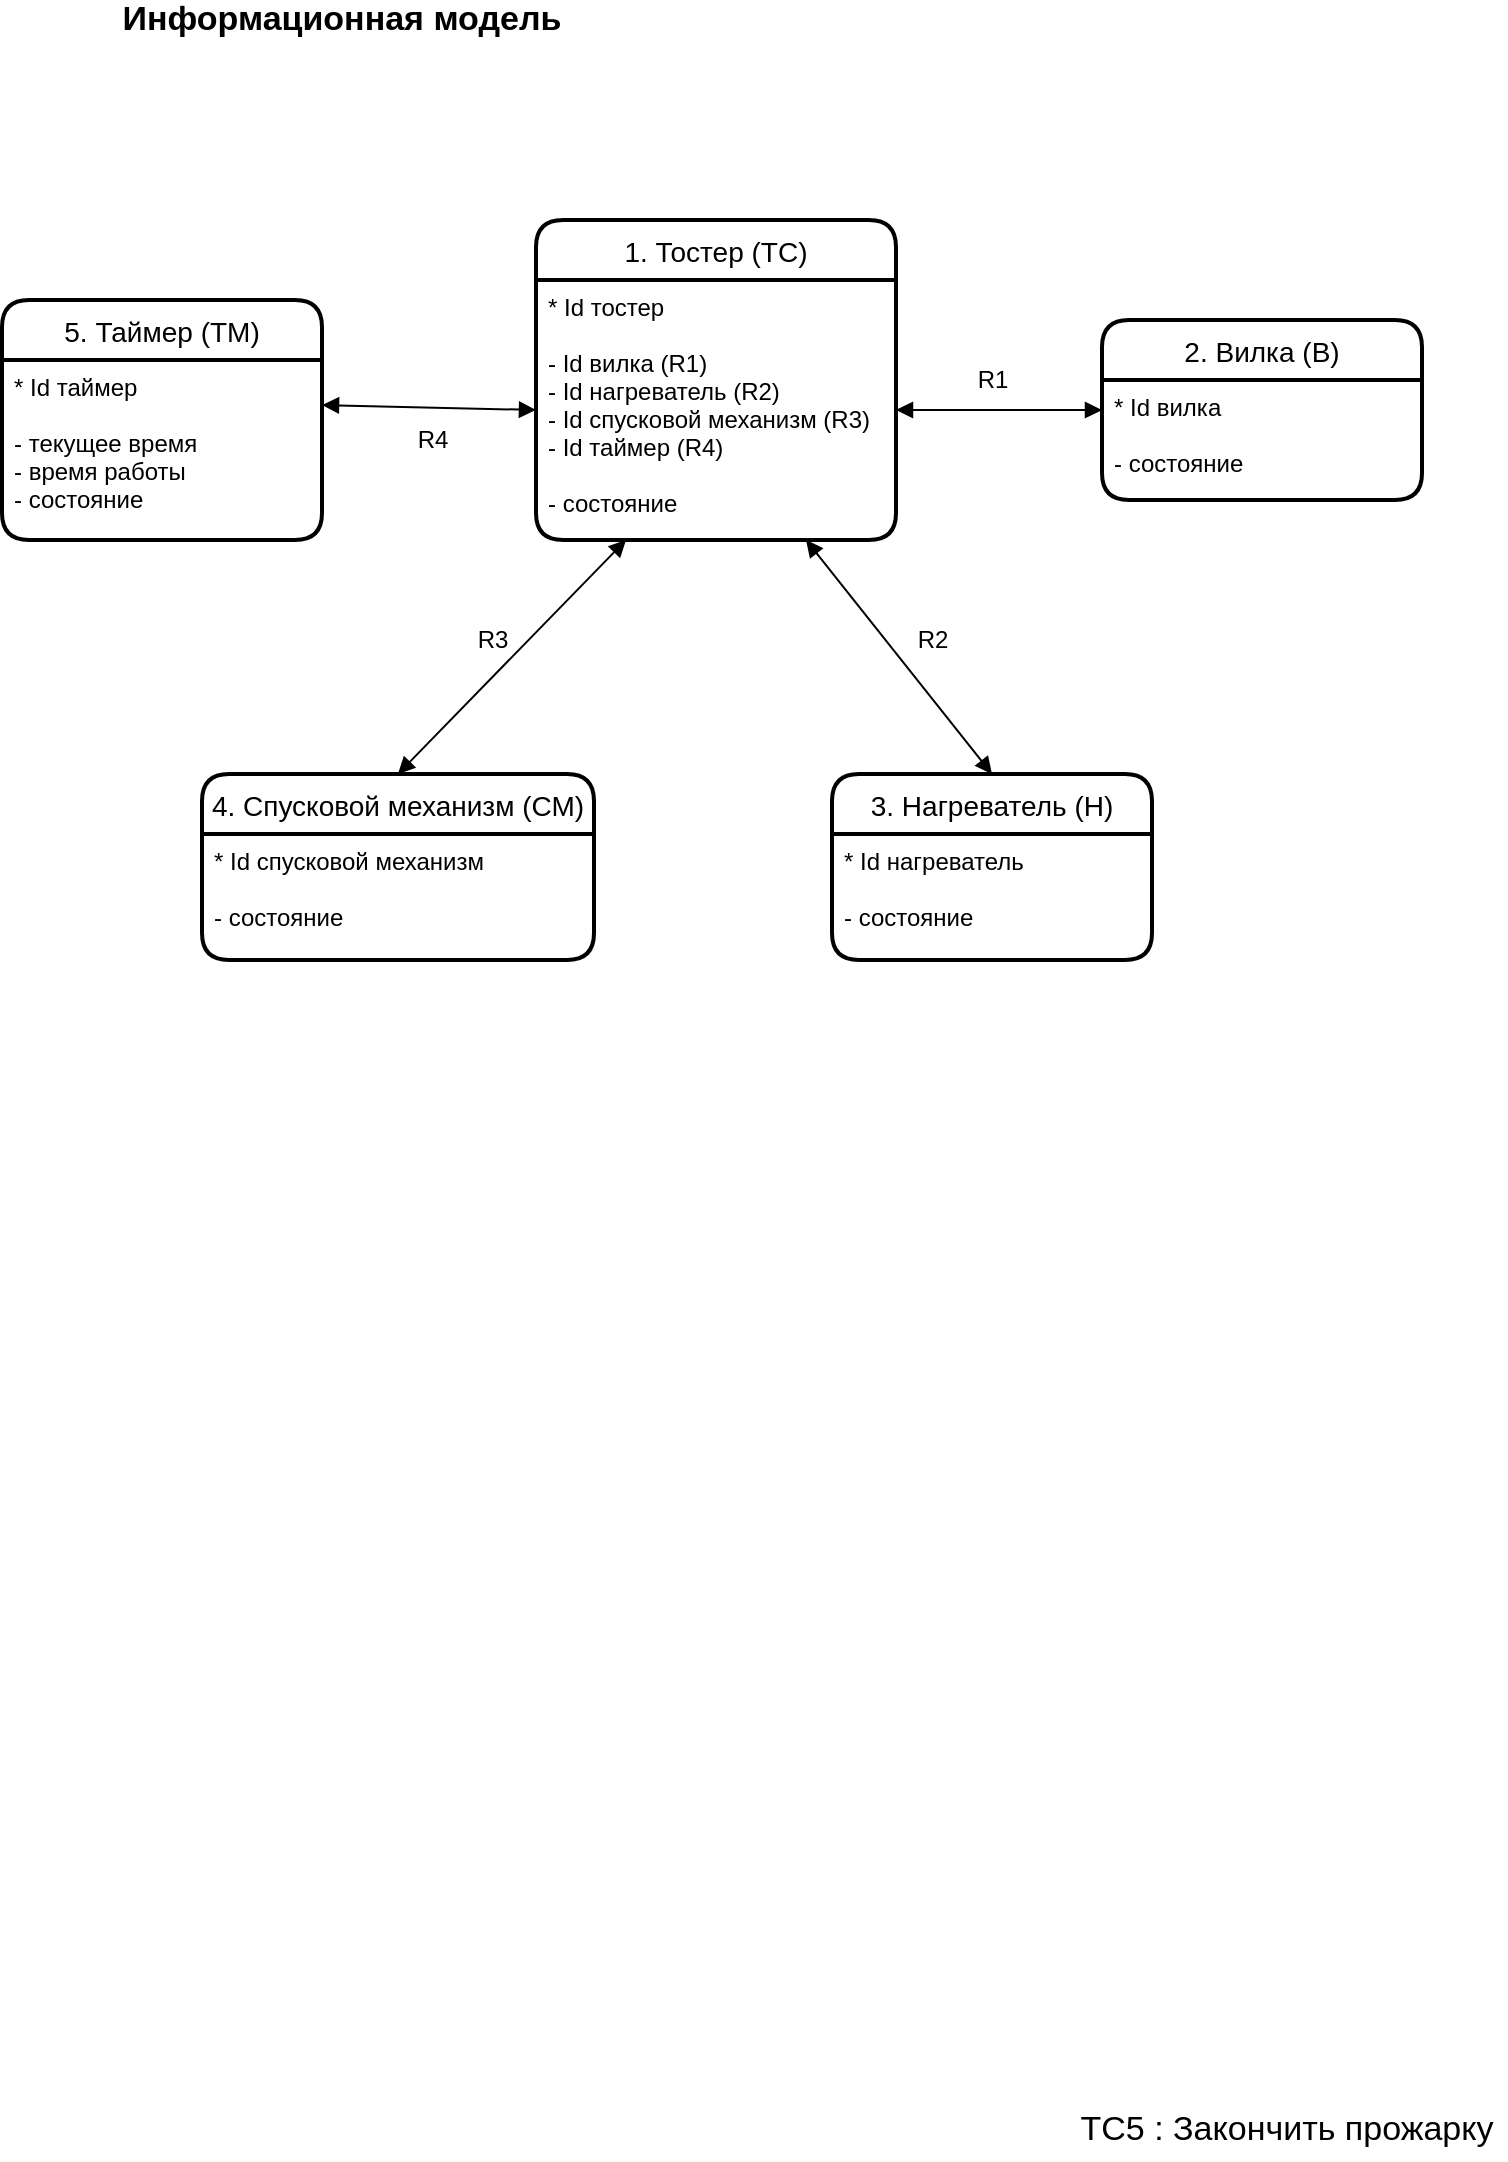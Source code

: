 <mxfile version="19.0.0" type="device" pages="5"><diagram id="EGSMI33Ek4vbPKNgHNzh" name="ДСС"><mxGraphModel dx="868" dy="566" grid="1" gridSize="10" guides="1" tooltips="1" connect="1" arrows="1" fold="1" page="1" pageScale="1" pageWidth="827" pageHeight="1169" math="0" shadow="0"><root><mxCell id="0"/><mxCell id="1" parent="0"/><mxCell id="0NPrvQxXK8DznjMz0c5v-1" value="Информационная модель" style="text;html=1;strokeColor=none;fillColor=none;align=center;verticalAlign=middle;whiteSpace=wrap;rounded=0;fontStyle=1;fontSize=17;" parent="1" vertex="1"><mxGeometry x="50" y="30" width="300" height="20" as="geometry"/></mxCell><mxCell id="0NPrvQxXK8DznjMz0c5v-3" value="1. Тостер (ТС)" style="swimlane;childLayout=stackLayout;horizontal=1;startSize=30;horizontalStack=0;rounded=1;fontSize=14;fontStyle=0;strokeWidth=2;resizeParent=0;resizeLast=1;shadow=0;dashed=0;align=center;" parent="1" vertex="1"><mxGeometry x="297" y="140" width="180" height="160" as="geometry"/></mxCell><mxCell id="0NPrvQxXK8DznjMz0c5v-4" value="* Id тостер&#10;&#10;- Id вилка (R1)&#10;- Id нагреватель (R2)&#10;- Id спусковой механизм (R3)&#10;- Id таймер (R4)&#10;&#10;- состояние " style="align=left;strokeColor=none;fillColor=none;spacingLeft=4;fontSize=12;verticalAlign=top;resizable=0;rotatable=0;part=1;" parent="0NPrvQxXK8DznjMz0c5v-3" vertex="1"><mxGeometry y="30" width="180" height="130" as="geometry"/></mxCell><mxCell id="0NPrvQxXK8DznjMz0c5v-15" value="" style="endArrow=block;startArrow=block;endFill=1;startFill=1;html=1;exitX=1;exitY=0.25;exitDx=0;exitDy=0;entryX=0;entryY=0.5;entryDx=0;entryDy=0;" parent="1" source="0NPrvQxXK8DznjMz0c5v-12" target="0NPrvQxXK8DznjMz0c5v-4" edge="1"><mxGeometry width="160" relative="1" as="geometry"><mxPoint x="330" y="360" as="sourcePoint"/><mxPoint x="490" y="360" as="targetPoint"/></mxGeometry></mxCell><mxCell id="0NPrvQxXK8DznjMz0c5v-16" value="" style="endArrow=block;startArrow=block;endFill=1;startFill=1;html=1;exitX=0.75;exitY=1;exitDx=0;exitDy=0;entryX=0.5;entryY=0;entryDx=0;entryDy=0;" parent="1" source="0NPrvQxXK8DznjMz0c5v-4" target="0NPrvQxXK8DznjMz0c5v-7" edge="1"><mxGeometry width="160" relative="1" as="geometry"><mxPoint x="430" y="350" as="sourcePoint"/><mxPoint x="590" y="350" as="targetPoint"/></mxGeometry></mxCell><mxCell id="0NPrvQxXK8DznjMz0c5v-17" value="" style="endArrow=block;startArrow=block;endFill=1;startFill=1;html=1;exitX=0.5;exitY=0;exitDx=0;exitDy=0;entryX=0.25;entryY=1;entryDx=0;entryDy=0;" parent="1" source="0NPrvQxXK8DznjMz0c5v-9" target="0NPrvQxXK8DznjMz0c5v-4" edge="1"><mxGeometry width="160" relative="1" as="geometry"><mxPoint x="330" y="360" as="sourcePoint"/><mxPoint x="490" y="360" as="targetPoint"/></mxGeometry></mxCell><mxCell id="0NPrvQxXK8DznjMz0c5v-19" value="" style="endArrow=block;startArrow=block;endFill=1;startFill=1;html=1;exitX=1;exitY=0.5;exitDx=0;exitDy=0;entryX=0;entryY=0.5;entryDx=0;entryDy=0;" parent="1" source="0NPrvQxXK8DznjMz0c5v-4" target="0NPrvQxXK8DznjMz0c5v-5" edge="1"><mxGeometry width="160" relative="1" as="geometry"><mxPoint x="330" y="360" as="sourcePoint"/><mxPoint x="490" y="360" as="targetPoint"/></mxGeometry></mxCell><mxCell id="0NPrvQxXK8DznjMz0c5v-5" value="2. Вилка (В)" style="swimlane;childLayout=stackLayout;horizontal=1;startSize=30;horizontalStack=0;rounded=1;fontSize=14;fontStyle=0;strokeWidth=2;resizeParent=0;resizeLast=1;shadow=0;dashed=0;align=center;" parent="1" vertex="1"><mxGeometry x="580" y="190" width="160" height="90" as="geometry"/></mxCell><mxCell id="0NPrvQxXK8DznjMz0c5v-6" value="* Id вилка&#10;&#10;- состояние" style="align=left;strokeColor=none;fillColor=none;spacingLeft=4;fontSize=12;verticalAlign=top;resizable=0;rotatable=0;part=1;" parent="0NPrvQxXK8DznjMz0c5v-5" vertex="1"><mxGeometry y="30" width="160" height="60" as="geometry"/></mxCell><mxCell id="0NPrvQxXK8DznjMz0c5v-20" value="R1" style="text;html=1;align=center;verticalAlign=middle;resizable=0;points=[];autosize=1;" parent="1" vertex="1"><mxGeometry x="510" y="210" width="30" height="20" as="geometry"/></mxCell><mxCell id="0NPrvQxXK8DznjMz0c5v-21" value="R2" style="text;html=1;align=center;verticalAlign=middle;resizable=0;points=[];autosize=1;" parent="1" vertex="1"><mxGeometry x="480" y="340" width="30" height="20" as="geometry"/></mxCell><mxCell id="0NPrvQxXK8DznjMz0c5v-22" value="R3" style="text;html=1;align=center;verticalAlign=middle;resizable=0;points=[];autosize=1;" parent="1" vertex="1"><mxGeometry x="260" y="340" width="30" height="20" as="geometry"/></mxCell><mxCell id="0NPrvQxXK8DznjMz0c5v-23" value="R4" style="text;html=1;align=center;verticalAlign=middle;resizable=0;points=[];autosize=1;" parent="1" vertex="1"><mxGeometry x="230" y="240" width="30" height="20" as="geometry"/></mxCell><mxCell id="0NPrvQxXK8DznjMz0c5v-11" value="5. Таймер (ТМ)" style="swimlane;childLayout=stackLayout;horizontal=1;startSize=30;horizontalStack=0;rounded=1;fontSize=14;fontStyle=0;strokeWidth=2;resizeParent=0;resizeLast=1;shadow=0;dashed=0;align=center;" parent="1" vertex="1"><mxGeometry x="30" y="180" width="160" height="120" as="geometry"/></mxCell><mxCell id="0NPrvQxXK8DznjMz0c5v-12" value="* Id таймер&#10;&#10;- текущее время&#10;- время работы&#10;- состояние" style="align=left;strokeColor=none;fillColor=none;spacingLeft=4;fontSize=12;verticalAlign=top;resizable=0;rotatable=0;part=1;" parent="0NPrvQxXK8DznjMz0c5v-11" vertex="1"><mxGeometry y="30" width="160" height="90" as="geometry"/></mxCell><mxCell id="0NPrvQxXK8DznjMz0c5v-9" value="4. Спусковой механизм (СМ)" style="swimlane;childLayout=stackLayout;horizontal=1;startSize=30;horizontalStack=0;rounded=1;fontSize=14;fontStyle=0;strokeWidth=2;resizeParent=0;resizeLast=1;shadow=0;dashed=0;align=center;" parent="1" vertex="1"><mxGeometry x="130" y="417" width="196" height="93" as="geometry"/></mxCell><mxCell id="0NPrvQxXK8DznjMz0c5v-10" value="* Id спусковой механизм&#10;&#10;- состояние" style="align=left;strokeColor=none;fillColor=none;spacingLeft=4;fontSize=12;verticalAlign=top;resizable=0;rotatable=0;part=1;" parent="0NPrvQxXK8DznjMz0c5v-9" vertex="1"><mxGeometry y="30" width="196" height="63" as="geometry"/></mxCell><mxCell id="0NPrvQxXK8DznjMz0c5v-7" value="3. Нагреватель (Н)" style="swimlane;childLayout=stackLayout;horizontal=1;startSize=30;horizontalStack=0;rounded=1;fontSize=14;fontStyle=0;strokeWidth=2;resizeParent=0;resizeLast=1;shadow=0;dashed=0;align=center;" parent="1" vertex="1"><mxGeometry x="445" y="417" width="160" height="93" as="geometry"/></mxCell><mxCell id="0NPrvQxXK8DznjMz0c5v-8" value="* Id нагреватель&#10;&#10;- состояние" style="align=left;strokeColor=none;fillColor=none;spacingLeft=4;fontSize=12;verticalAlign=top;resizable=0;rotatable=0;part=1;" parent="0NPrvQxXK8DznjMz0c5v-7" vertex="1"><mxGeometry y="30" width="160" height="63" as="geometry"/></mxCell><mxCell id="0NPrvQxXK8DznjMz0c5v-91" value="ТС5 : Закончить прожарку" style="text;html=1;align=center;verticalAlign=middle;resizable=0;points=[];autosize=1;fontSize=17;" parent="1" vertex="1"><mxGeometry x="562" y="1080" width="220" height="30" as="geometry"/></mxCell></root></mxGraphModel></diagram><diagram id="h89xFiqg9fUpaTuvsCnA" name="ДПС"><mxGraphModel dx="1157" dy="755" grid="1" gridSize="10" guides="1" tooltips="1" connect="1" arrows="1" fold="1" page="1" pageScale="1" pageWidth="850" pageHeight="1100" math="0" shadow="0"><root><mxCell id="0"/><mxCell id="1" parent="0"/><mxCell id="xfEmWovmZ4ZeauOH1Rde-2" value="1. В сети" style="html=1;fontSize=17;" parent="1" vertex="1"><mxGeometry x="200" y="644" width="110" height="50" as="geometry"/></mxCell><mxCell id="xfEmWovmZ4ZeauOH1Rde-3" value="Вилка:" style="text;html=1;align=center;verticalAlign=middle;resizable=0;points=[];autosize=1;fontSize=17;" parent="1" vertex="1"><mxGeometry x="51" y="544" width="70" height="30" as="geometry"/></mxCell><mxCell id="xfEmWovmZ4ZeauOH1Rde-4" value="2. Не в сети" style="html=1;fontSize=17;" parent="1" vertex="1"><mxGeometry x="440" y="644" width="110" height="50" as="geometry"/></mxCell><mxCell id="xfEmWovmZ4ZeauOH1Rde-5" value="" style="endArrow=open;endFill=1;endSize=12;html=1;fontSize=17;exitX=0.5;exitY=0;exitDx=0;exitDy=0;entryX=0.5;entryY=0;entryDx=0;entryDy=0;edgeStyle=orthogonalEdgeStyle;" parent="1" source="xfEmWovmZ4ZeauOH1Rde-2" target="xfEmWovmZ4ZeauOH1Rde-4" edge="1"><mxGeometry width="160" relative="1" as="geometry"><mxPoint x="350" y="704" as="sourcePoint"/><mxPoint x="510" y="704" as="targetPoint"/><Array as="points"><mxPoint x="255" y="604"/><mxPoint x="495" y="604"/></Array></mxGeometry></mxCell><mxCell id="xfEmWovmZ4ZeauOH1Rde-6" value="" style="endArrow=open;endFill=1;endSize=12;html=1;fontSize=17;entryX=0.5;entryY=1;entryDx=0;entryDy=0;exitX=0.5;exitY=1;exitDx=0;exitDy=0;edgeStyle=orthogonalEdgeStyle;" parent="1" source="xfEmWovmZ4ZeauOH1Rde-4" target="xfEmWovmZ4ZeauOH1Rde-2" edge="1"><mxGeometry width="160" relative="1" as="geometry"><mxPoint x="350" y="704" as="sourcePoint"/><mxPoint x="510" y="704" as="targetPoint"/><Array as="points"><mxPoint x="495" y="744"/><mxPoint x="255" y="744"/></Array></mxGeometry></mxCell><mxCell id="xfEmWovmZ4ZeauOH1Rde-7" value="В1 : Извлечь" style="text;html=1;align=center;verticalAlign=middle;resizable=0;points=[];autosize=1;fontSize=17;" parent="1" vertex="1"><mxGeometry x="310" y="574" width="120" height="30" as="geometry"/></mxCell><mxCell id="xfEmWovmZ4ZeauOH1Rde-8" value="В2: Вставить" style="text;html=1;align=center;verticalAlign=middle;resizable=0;points=[];autosize=1;fontSize=17;" parent="1" vertex="1"><mxGeometry x="310" y="754" width="120" height="30" as="geometry"/></mxCell><mxCell id="xfEmWovmZ4ZeauOH1Rde-9" value="Нагреватель:" style="text;html=1;align=center;verticalAlign=middle;resizable=0;points=[];autosize=1;fontSize=17;" parent="1" vertex="1"><mxGeometry x="50" y="879" width="120" height="30" as="geometry"/></mxCell><mxCell id="xfEmWovmZ4ZeauOH1Rde-10" value="1. Выключен" style="html=1;fontSize=17;" parent="1" vertex="1"><mxGeometry x="199" y="984" width="110" height="50" as="geometry"/></mxCell><mxCell id="xfEmWovmZ4ZeauOH1Rde-11" value="2. Включен" style="html=1;fontSize=17;" parent="1" vertex="1"><mxGeometry x="440" y="983" width="110" height="50" as="geometry"/></mxCell><mxCell id="xfEmWovmZ4ZeauOH1Rde-12" value="" style="endArrow=open;endFill=1;endSize=12;html=1;fontSize=17;exitX=0.5;exitY=0;exitDx=0;exitDy=0;entryX=0.5;entryY=0;entryDx=0;entryDy=0;edgeStyle=orthogonalEdgeStyle;" parent="1" source="xfEmWovmZ4ZeauOH1Rde-10" target="xfEmWovmZ4ZeauOH1Rde-11" edge="1"><mxGeometry width="160" relative="1" as="geometry"><mxPoint x="350" y="974" as="sourcePoint"/><mxPoint x="510" y="974" as="targetPoint"/><Array as="points"><mxPoint x="254" y="934"/><mxPoint x="495" y="934"/></Array></mxGeometry></mxCell><mxCell id="xfEmWovmZ4ZeauOH1Rde-13" value="" style="endArrow=open;endFill=1;endSize=12;html=1;fontSize=17;exitX=0.5;exitY=1;exitDx=0;exitDy=0;entryX=0.5;entryY=1;entryDx=0;entryDy=0;edgeStyle=orthogonalEdgeStyle;" parent="1" source="xfEmWovmZ4ZeauOH1Rde-11" target="xfEmWovmZ4ZeauOH1Rde-10" edge="1"><mxGeometry width="160" relative="1" as="geometry"><mxPoint x="350" y="974" as="sourcePoint"/><mxPoint x="510" y="974" as="targetPoint"/><Array as="points"><mxPoint x="495" y="1094"/><mxPoint x="254" y="1094"/></Array></mxGeometry></mxCell><mxCell id="xfEmWovmZ4ZeauOH1Rde-14" value="Н1 : Включить" style="text;html=1;align=center;verticalAlign=middle;resizable=0;points=[];autosize=1;fontSize=17;" parent="1" vertex="1"><mxGeometry x="300" y="909" width="130" height="30" as="geometry"/></mxCell><mxCell id="xfEmWovmZ4ZeauOH1Rde-15" value="Н2 : Выключить" style="text;html=1;align=center;verticalAlign=middle;resizable=0;points=[];autosize=1;fontSize=17;" parent="1" vertex="1"><mxGeometry x="295" y="1104" width="140" height="30" as="geometry"/></mxCell><mxCell id="xfEmWovmZ4ZeauOH1Rde-16" value="Спусковой механизм:&amp;nbsp;" style="text;html=1;align=center;verticalAlign=middle;resizable=0;points=[];autosize=1;fontSize=17;" parent="1" vertex="1"><mxGeometry x="50" y="1234" width="190" height="30" as="geometry"/></mxCell><mxCell id="xfEmWovmZ4ZeauOH1Rde-17" value="1. Опущен" style="html=1;fontSize=17;" parent="1" vertex="1"><mxGeometry x="190" y="1388" width="130" height="50" as="geometry"/></mxCell><mxCell id="xfEmWovmZ4ZeauOH1Rde-18" value="2. Поднят" style="html=1;fontSize=17;" parent="1" vertex="1"><mxGeometry x="441" y="1388" width="110" height="50" as="geometry"/></mxCell><mxCell id="xfEmWovmZ4ZeauOH1Rde-19" value="" style="endArrow=open;endFill=1;endSize=12;html=1;fontSize=17;exitX=0.5;exitY=0;exitDx=0;exitDy=0;entryX=0.5;entryY=0;entryDx=0;entryDy=0;edgeStyle=orthogonalEdgeStyle;" parent="1" source="xfEmWovmZ4ZeauOH1Rde-17" target="xfEmWovmZ4ZeauOH1Rde-18" edge="1"><mxGeometry width="160" relative="1" as="geometry"><mxPoint x="351" y="1379" as="sourcePoint"/><mxPoint x="511" y="1379" as="targetPoint"/><Array as="points"><mxPoint x="255" y="1339"/><mxPoint x="496" y="1339"/></Array></mxGeometry></mxCell><mxCell id="xfEmWovmZ4ZeauOH1Rde-20" value="" style="endArrow=open;endFill=1;endSize=12;html=1;fontSize=17;exitX=0.5;exitY=1;exitDx=0;exitDy=0;entryX=0.5;entryY=1;entryDx=0;entryDy=0;edgeStyle=orthogonalEdgeStyle;" parent="1" source="xfEmWovmZ4ZeauOH1Rde-18" target="xfEmWovmZ4ZeauOH1Rde-17" edge="1"><mxGeometry width="160" relative="1" as="geometry"><mxPoint x="351" y="1379" as="sourcePoint"/><mxPoint x="511" y="1379" as="targetPoint"/><Array as="points"><mxPoint x="496" y="1499"/><mxPoint x="255" y="1499"/></Array></mxGeometry></mxCell><mxCell id="xfEmWovmZ4ZeauOH1Rde-21" value="СМ1 : Поднять" style="text;html=1;align=center;verticalAlign=middle;resizable=0;points=[];autosize=1;fontSize=17;" parent="1" vertex="1"><mxGeometry x="301" y="1314" width="130" height="30" as="geometry"/></mxCell><mxCell id="xfEmWovmZ4ZeauOH1Rde-22" value="СМ2 : Опустить" style="text;html=1;align=center;verticalAlign=middle;resizable=0;points=[];autosize=1;fontSize=17;" parent="1" vertex="1"><mxGeometry x="296" y="1509" width="140" height="30" as="geometry"/></mxCell><mxCell id="xfEmWovmZ4ZeauOH1Rde-23" value="Таймер:" style="text;html=1;align=center;verticalAlign=middle;resizable=0;points=[];autosize=1;fontSize=17;" parent="1" vertex="1"><mxGeometry x="50" y="1607" width="80" height="30" as="geometry"/></mxCell><mxCell id="xfEmWovmZ4ZeauOH1Rde-24" value="1. Установка" style="html=1;fontSize=17;" parent="1" vertex="1"><mxGeometry x="259" y="1644" width="110" height="50" as="geometry"/></mxCell><mxCell id="xfEmWovmZ4ZeauOH1Rde-25" value="4. Сброс" style="html=1;fontSize=17;" parent="1" vertex="1"><mxGeometry x="520" y="1784" width="110" height="50" as="geometry"/></mxCell><mxCell id="xfEmWovmZ4ZeauOH1Rde-26" value="3. Подача сигнала" style="html=1;fontSize=17;" parent="1" vertex="1"><mxGeometry x="378" y="1984" width="152" height="50" as="geometry"/></mxCell><mxCell id="xfEmWovmZ4ZeauOH1Rde-27" style="rounded=0;orthogonalLoop=1;jettySize=auto;html=1;fontSize=17;entryX=0;entryY=0.5;entryDx=0;entryDy=0;edgeStyle=orthogonalEdgeStyle;" parent="1" source="xfEmWovmZ4ZeauOH1Rde-28" target="xfEmWovmZ4ZeauOH1Rde-26" edge="1"><mxGeometry relative="1" as="geometry"><mxPoint x="190" y="1974" as="targetPoint"/><Array as="points"><mxPoint x="220" y="2009"/></Array></mxGeometry></mxCell><mxCell id="xfEmWovmZ4ZeauOH1Rde-28" value="2. Отсчет времени" style="html=1;fontSize=17;" parent="1" vertex="1"><mxGeometry x="110" y="1864" width="160" height="50" as="geometry"/></mxCell><mxCell id="xfEmWovmZ4ZeauOH1Rde-29" value="" style="endArrow=open;endFill=1;endSize=12;html=1;fontSize=17;exitX=0;exitY=0.5;exitDx=0;exitDy=0;entryX=0.5;entryY=0;entryDx=0;entryDy=0;edgeStyle=orthogonalEdgeStyle;" parent="1" source="xfEmWovmZ4ZeauOH1Rde-24" target="xfEmWovmZ4ZeauOH1Rde-28" edge="1"><mxGeometry width="160" relative="1" as="geometry"><mxPoint x="350" y="1854" as="sourcePoint"/><mxPoint x="510" y="1854" as="targetPoint"/></mxGeometry></mxCell><mxCell id="xfEmWovmZ4ZeauOH1Rde-30" value="" style="endArrow=open;endFill=1;endSize=12;html=1;fontSize=17;exitX=0.5;exitY=1;exitDx=0;exitDy=0;entryX=0;entryY=0.5;entryDx=0;entryDy=0;edgeStyle=orthogonalEdgeStyle;" parent="1" source="xfEmWovmZ4ZeauOH1Rde-24" target="xfEmWovmZ4ZeauOH1Rde-25" edge="1"><mxGeometry width="160" relative="1" as="geometry"><mxPoint x="350" y="1854" as="sourcePoint"/><mxPoint x="510" y="1854" as="targetPoint"/></mxGeometry></mxCell><mxCell id="xfEmWovmZ4ZeauOH1Rde-31" value="" style="endArrow=open;endFill=1;endSize=12;html=1;fontSize=17;exitX=1;exitY=0.5;exitDx=0;exitDy=0;entryX=0;entryY=0.5;entryDx=0;entryDy=0;edgeStyle=orthogonalEdgeStyle;" parent="1" source="xfEmWovmZ4ZeauOH1Rde-28" target="xfEmWovmZ4ZeauOH1Rde-25" edge="1"><mxGeometry width="160" relative="1" as="geometry"><mxPoint x="350" y="1854" as="sourcePoint"/><mxPoint x="510" y="1854" as="targetPoint"/></mxGeometry></mxCell><mxCell id="xfEmWovmZ4ZeauOH1Rde-32" style="edgeStyle=orthogonalEdgeStyle;curved=1;rounded=0;orthogonalLoop=1;jettySize=auto;html=1;exitX=0.25;exitY=0;exitDx=0;exitDy=0;entryX=0;entryY=0.5;entryDx=0;entryDy=0;fontSize=17;" parent="1" source="xfEmWovmZ4ZeauOH1Rde-28" target="xfEmWovmZ4ZeauOH1Rde-28" edge="1"><mxGeometry relative="1" as="geometry"><Array as="points"><mxPoint x="150" y="1844"/><mxPoint x="90" y="1844"/><mxPoint x="90" y="1889"/></Array></mxGeometry></mxCell><mxCell id="xfEmWovmZ4ZeauOH1Rde-33" value="" style="endArrow=open;endFill=1;endSize=12;html=1;fontSize=17;exitX=0.5;exitY=0;exitDx=0;exitDy=0;entryX=0.5;entryY=1;entryDx=0;entryDy=0;edgeStyle=orthogonalEdgeStyle;" parent="1" source="xfEmWovmZ4ZeauOH1Rde-26" target="xfEmWovmZ4ZeauOH1Rde-25" edge="1"><mxGeometry width="160" relative="1" as="geometry"><mxPoint x="200" y="1854" as="sourcePoint"/><mxPoint x="360" y="1854" as="targetPoint"/></mxGeometry></mxCell><mxCell id="xfEmWovmZ4ZeauOH1Rde-34" value="" style="endArrow=open;endFill=1;endSize=12;html=1;fontSize=17;entryX=1;entryY=0.5;entryDx=0;entryDy=0;exitX=0.5;exitY=0;exitDx=0;exitDy=0;edgeStyle=orthogonalEdgeStyle;" parent="1" source="xfEmWovmZ4ZeauOH1Rde-25" target="xfEmWovmZ4ZeauOH1Rde-24" edge="1"><mxGeometry width="160" relative="1" as="geometry"><mxPoint x="200" y="1854" as="sourcePoint"/><mxPoint x="360" y="1854" as="targetPoint"/></mxGeometry></mxCell><mxCell id="xfEmWovmZ4ZeauOH1Rde-35" value="ТМ1 : Установка" style="text;html=1;align=center;verticalAlign=middle;resizable=0;points=[];autosize=1;fontSize=17;" parent="1" vertex="1"><mxGeometry x="400" y="1644" width="140" height="30" as="geometry"/></mxCell><mxCell id="xfEmWovmZ4ZeauOH1Rde-36" value="ТМ2 : Сбросить" style="text;html=1;align=center;verticalAlign=middle;resizable=0;points=[];autosize=1;fontSize=17;" parent="1" vertex="1"><mxGeometry x="570" y="1864" width="140" height="30" as="geometry"/></mxCell><mxCell id="xfEmWovmZ4ZeauOH1Rde-37" value="ТМ2" style="text;html=1;align=center;verticalAlign=middle;resizable=0;points=[];autosize=1;fontSize=17;" parent="1" vertex="1"><mxGeometry x="317" y="1745" width="50" height="30" as="geometry"/></mxCell><mxCell id="xfEmWovmZ4ZeauOH1Rde-38" value="ТМ2" style="text;html=1;align=center;verticalAlign=middle;resizable=0;points=[];autosize=1;fontSize=17;" parent="1" vertex="1"><mxGeometry x="398" y="1856" width="50" height="30" as="geometry"/></mxCell><mxCell id="xfEmWovmZ4ZeauOH1Rde-39" value="ТМ3 : Тик" style="text;html=1;align=center;verticalAlign=middle;resizable=0;points=[];autosize=1;fontSize=17;" parent="1" vertex="1"><mxGeometry x="100" y="1745" width="90" height="30" as="geometry"/></mxCell><mxCell id="xfEmWovmZ4ZeauOH1Rde-40" value="ТМ4 : Подать сигнал" style="text;html=1;align=center;verticalAlign=middle;resizable=0;points=[];autosize=1;fontSize=17;" parent="1" vertex="1"><mxGeometry x="40" y="1974" width="180" height="30" as="geometry"/></mxCell><mxCell id="xfEmWovmZ4ZeauOH1Rde-41" value="ТМ3" style="text;html=1;align=center;verticalAlign=middle;resizable=0;points=[];autosize=1;fontSize=17;" parent="1" vertex="1"><mxGeometry x="51" y="1826" width="50" height="30" as="geometry"/></mxCell><mxCell id="xfEmWovmZ4ZeauOH1Rde-42" value="1. Выключен" style="html=1;fontSize=17;" parent="1" vertex="1"><mxGeometry x="149.5" y="255" width="110" height="50" as="geometry"/></mxCell><mxCell id="xfEmWovmZ4ZeauOH1Rde-43" value="2. Ожидание запуска" style="html=1;fontSize=17;" parent="1" vertex="1"><mxGeometry x="410.5" y="165" width="180" height="50" as="geometry"/></mxCell><mxCell id="xfEmWovmZ4ZeauOH1Rde-44" value="3. Поджарка" style="html=1;fontSize=17;" parent="1" vertex="1"><mxGeometry x="472" y="425" width="110" height="50" as="geometry"/></mxCell><mxCell id="xfEmWovmZ4ZeauOH1Rde-45" value="Тостер:" style="text;html=1;align=center;verticalAlign=middle;resizable=0;points=[];autosize=1;fontSize=17;" parent="1" vertex="1"><mxGeometry x="50" y="117" width="70" height="30" as="geometry"/></mxCell><mxCell id="xfEmWovmZ4ZeauOH1Rde-46" value="" style="endArrow=open;endFill=1;endSize=12;html=1;fontSize=17;exitX=0.5;exitY=0;exitDx=0;exitDy=0;entryX=0;entryY=0.5;entryDx=0;entryDy=0;edgeStyle=orthogonalEdgeStyle;" parent="1" source="xfEmWovmZ4ZeauOH1Rde-42" target="xfEmWovmZ4ZeauOH1Rde-43" edge="1"><mxGeometry width="160" relative="1" as="geometry"><mxPoint x="330.5" y="335" as="sourcePoint"/><mxPoint x="490.5" y="335" as="targetPoint"/></mxGeometry></mxCell><mxCell id="xfEmWovmZ4ZeauOH1Rde-47" value="ТС1 : Включить в сеть" style="text;html=1;align=center;verticalAlign=middle;resizable=0;points=[];autosize=1;fontSize=17;" parent="1" vertex="1"><mxGeometry x="199" y="155" width="190" height="30" as="geometry"/></mxCell><mxCell id="xfEmWovmZ4ZeauOH1Rde-48" value="" style="endArrow=open;endFill=1;endSize=12;html=1;fontSize=17;exitX=0.25;exitY=1;exitDx=0;exitDy=0;entryX=1;entryY=0.5;entryDx=0;entryDy=0;edgeStyle=orthogonalEdgeStyle;" parent="1" source="xfEmWovmZ4ZeauOH1Rde-43" target="xfEmWovmZ4ZeauOH1Rde-42" edge="1"><mxGeometry width="160" relative="1" as="geometry"><mxPoint x="330" y="265" as="sourcePoint"/><mxPoint x="490" y="265" as="targetPoint"/></mxGeometry></mxCell><mxCell id="xfEmWovmZ4ZeauOH1Rde-49" value="ТС2 : Выключить" style="text;html=1;align=center;verticalAlign=middle;resizable=0;points=[];autosize=1;fontSize=17;" parent="1" vertex="1"><mxGeometry x="280" y="285" width="150" height="30" as="geometry"/></mxCell><mxCell id="xfEmWovmZ4ZeauOH1Rde-50" value="" style="endArrow=open;endFill=1;endSize=12;html=1;fontSize=17;exitX=0;exitY=0.5;exitDx=0;exitDy=0;entryX=0.5;entryY=1;entryDx=0;entryDy=0;edgeStyle=orthogonalEdgeStyle;" parent="1" source="xfEmWovmZ4ZeauOH1Rde-44" target="xfEmWovmZ4ZeauOH1Rde-42" edge="1"><mxGeometry width="160" relative="1" as="geometry"><mxPoint x="330" y="265" as="sourcePoint"/><mxPoint x="490" y="265" as="targetPoint"/></mxGeometry></mxCell><mxCell id="xfEmWovmZ4ZeauOH1Rde-51" value="ТС2" style="text;html=1;align=center;verticalAlign=middle;resizable=0;points=[];autosize=1;fontSize=17;" parent="1" vertex="1"><mxGeometry x="144" y="360" width="50" height="30" as="geometry"/></mxCell><mxCell id="xfEmWovmZ4ZeauOH1Rde-52" value="" style="endArrow=open;endFill=1;endSize=12;html=1;fontSize=17;exitX=0.5;exitY=1;exitDx=0;exitDy=0;entryX=0.25;entryY=0;entryDx=0;entryDy=0;" parent="1" source="xfEmWovmZ4ZeauOH1Rde-43" target="xfEmWovmZ4ZeauOH1Rde-44" edge="1"><mxGeometry width="160" relative="1" as="geometry"><mxPoint x="330" y="265" as="sourcePoint"/><mxPoint x="490" y="265" as="targetPoint"/></mxGeometry></mxCell><mxCell id="xfEmWovmZ4ZeauOH1Rde-53" value="ТС3 : Опустить СМ" style="text;html=1;align=center;verticalAlign=middle;resizable=0;points=[];autosize=1;fontSize=17;" parent="1" vertex="1"><mxGeometry x="330" y="345" width="170" height="30" as="geometry"/></mxCell><mxCell id="xfEmWovmZ4ZeauOH1Rde-54" value="" style="endArrow=open;endFill=1;endSize=12;html=1;fontSize=17;exitX=0.682;exitY=-0.02;exitDx=0;exitDy=0;entryX=0.75;entryY=1;entryDx=0;entryDy=0;exitPerimeter=0;" parent="1" source="xfEmWovmZ4ZeauOH1Rde-44" target="xfEmWovmZ4ZeauOH1Rde-43" edge="1"><mxGeometry width="160" relative="1" as="geometry"><mxPoint x="330" y="365" as="sourcePoint"/><mxPoint x="490" y="365" as="targetPoint"/></mxGeometry></mxCell><mxCell id="xfEmWovmZ4ZeauOH1Rde-55" value="ТС4 : Поднять СМ" style="text;html=1;align=center;verticalAlign=middle;resizable=0;points=[];autosize=1;fontSize=17;" parent="1" vertex="1"><mxGeometry x="540" y="345" width="160" height="30" as="geometry"/></mxCell><mxCell id="xfEmWovmZ4ZeauOH1Rde-57" value="&lt;b&gt;Диаграмма переходов состояний&lt;/b&gt;" style="text;html=1;align=center;verticalAlign=middle;resizable=0;points=[];autosize=1;fontSize=17;" parent="1" vertex="1"><mxGeometry x="80" y="40" width="300" height="30" as="geometry"/></mxCell><mxCell id="ijgZwpRLC0ObtzA1zx1Q-28" value="" style="shape=table;startSize=0;container=1;collapsible=0;childLayout=tableLayout;" vertex="1" parent="1"><mxGeometry x="720" y="215" width="300" height="160" as="geometry"/></mxCell><mxCell id="ijgZwpRLC0ObtzA1zx1Q-29" value="" style="shape=tableRow;horizontal=0;startSize=0;swimlaneHead=0;swimlaneBody=0;top=0;left=0;bottom=0;right=0;collapsible=0;dropTarget=0;fillColor=none;points=[[0,0.5],[1,0.5]];portConstraint=eastwest;" vertex="1" parent="ijgZwpRLC0ObtzA1zx1Q-28"><mxGeometry width="300" height="40" as="geometry"/></mxCell><mxCell id="ijgZwpRLC0ObtzA1zx1Q-30" value="Состояние" style="shape=partialRectangle;html=1;whiteSpace=wrap;connectable=0;overflow=hidden;fillColor=none;top=0;left=0;bottom=0;right=0;pointerEvents=1;" vertex="1" parent="ijgZwpRLC0ObtzA1zx1Q-29"><mxGeometry width="70" height="40" as="geometry"><mxRectangle width="70" height="40" as="alternateBounds"/></mxGeometry></mxCell><mxCell id="ijgZwpRLC0ObtzA1zx1Q-31" value="ТС1" style="shape=partialRectangle;html=1;whiteSpace=wrap;connectable=0;overflow=hidden;fillColor=none;top=0;left=0;bottom=0;right=0;pointerEvents=1;" vertex="1" parent="ijgZwpRLC0ObtzA1zx1Q-29"><mxGeometry x="70" width="50" height="40" as="geometry"><mxRectangle width="50" height="40" as="alternateBounds"/></mxGeometry></mxCell><mxCell id="ijgZwpRLC0ObtzA1zx1Q-32" value="ТС2" style="shape=partialRectangle;html=1;whiteSpace=wrap;connectable=0;overflow=hidden;fillColor=none;top=0;left=0;bottom=0;right=0;pointerEvents=1;" vertex="1" parent="ijgZwpRLC0ObtzA1zx1Q-29"><mxGeometry x="120" width="60" height="40" as="geometry"><mxRectangle width="60" height="40" as="alternateBounds"/></mxGeometry></mxCell><mxCell id="ijgZwpRLC0ObtzA1zx1Q-33" value="ТС3" style="shape=partialRectangle;html=1;whiteSpace=wrap;connectable=0;overflow=hidden;fillColor=none;top=0;left=0;bottom=0;right=0;pointerEvents=1;" vertex="1" parent="ijgZwpRLC0ObtzA1zx1Q-29"><mxGeometry x="180" width="60" height="40" as="geometry"><mxRectangle width="60" height="40" as="alternateBounds"/></mxGeometry></mxCell><mxCell id="ijgZwpRLC0ObtzA1zx1Q-34" value="ТС4" style="shape=partialRectangle;html=1;whiteSpace=wrap;connectable=0;overflow=hidden;fillColor=none;top=0;left=0;bottom=0;right=0;pointerEvents=1;" vertex="1" parent="ijgZwpRLC0ObtzA1zx1Q-29"><mxGeometry x="240" width="60" height="40" as="geometry"><mxRectangle width="60" height="40" as="alternateBounds"/></mxGeometry></mxCell><mxCell id="ijgZwpRLC0ObtzA1zx1Q-35" value="" style="shape=tableRow;horizontal=0;startSize=0;swimlaneHead=0;swimlaneBody=0;top=0;left=0;bottom=0;right=0;collapsible=0;dropTarget=0;fillColor=none;points=[[0,0.5],[1,0.5]];portConstraint=eastwest;" vertex="1" parent="ijgZwpRLC0ObtzA1zx1Q-28"><mxGeometry y="40" width="300" height="40" as="geometry"/></mxCell><mxCell id="ijgZwpRLC0ObtzA1zx1Q-36" value="1" style="shape=partialRectangle;html=1;whiteSpace=wrap;connectable=0;overflow=hidden;fillColor=none;top=0;left=0;bottom=0;right=0;pointerEvents=1;" vertex="1" parent="ijgZwpRLC0ObtzA1zx1Q-35"><mxGeometry width="70" height="40" as="geometry"><mxRectangle width="70" height="40" as="alternateBounds"/></mxGeometry></mxCell><mxCell id="ijgZwpRLC0ObtzA1zx1Q-37" value="2" style="shape=partialRectangle;html=1;whiteSpace=wrap;connectable=0;overflow=hidden;fillColor=none;top=0;left=0;bottom=0;right=0;pointerEvents=1;" vertex="1" parent="ijgZwpRLC0ObtzA1zx1Q-35"><mxGeometry x="70" width="50" height="40" as="geometry"><mxRectangle width="50" height="40" as="alternateBounds"/></mxGeometry></mxCell><mxCell id="ijgZwpRLC0ObtzA1zx1Q-38" value="-" style="shape=partialRectangle;html=1;whiteSpace=wrap;connectable=0;overflow=hidden;fillColor=none;top=0;left=0;bottom=0;right=0;pointerEvents=1;" vertex="1" parent="ijgZwpRLC0ObtzA1zx1Q-35"><mxGeometry x="120" width="60" height="40" as="geometry"><mxRectangle width="60" height="40" as="alternateBounds"/></mxGeometry></mxCell><mxCell id="ijgZwpRLC0ObtzA1zx1Q-39" value="-" style="shape=partialRectangle;html=1;whiteSpace=wrap;connectable=0;overflow=hidden;fillColor=none;top=0;left=0;bottom=0;right=0;pointerEvents=1;" vertex="1" parent="ijgZwpRLC0ObtzA1zx1Q-35"><mxGeometry x="180" width="60" height="40" as="geometry"><mxRectangle width="60" height="40" as="alternateBounds"/></mxGeometry></mxCell><mxCell id="ijgZwpRLC0ObtzA1zx1Q-40" value="-" style="shape=partialRectangle;html=1;whiteSpace=wrap;connectable=0;overflow=hidden;fillColor=none;top=0;left=0;bottom=0;right=0;pointerEvents=1;" vertex="1" parent="ijgZwpRLC0ObtzA1zx1Q-35"><mxGeometry x="240" width="60" height="40" as="geometry"><mxRectangle width="60" height="40" as="alternateBounds"/></mxGeometry></mxCell><mxCell id="ijgZwpRLC0ObtzA1zx1Q-41" value="" style="shape=tableRow;horizontal=0;startSize=0;swimlaneHead=0;swimlaneBody=0;top=0;left=0;bottom=0;right=0;collapsible=0;dropTarget=0;fillColor=none;points=[[0,0.5],[1,0.5]];portConstraint=eastwest;" vertex="1" parent="ijgZwpRLC0ObtzA1zx1Q-28"><mxGeometry y="80" width="300" height="40" as="geometry"/></mxCell><mxCell id="ijgZwpRLC0ObtzA1zx1Q-42" value="2" style="shape=partialRectangle;html=1;whiteSpace=wrap;connectable=0;overflow=hidden;fillColor=none;top=0;left=0;bottom=0;right=0;pointerEvents=1;" vertex="1" parent="ijgZwpRLC0ObtzA1zx1Q-41"><mxGeometry width="70" height="40" as="geometry"><mxRectangle width="70" height="40" as="alternateBounds"/></mxGeometry></mxCell><mxCell id="ijgZwpRLC0ObtzA1zx1Q-43" value="-" style="shape=partialRectangle;html=1;whiteSpace=wrap;connectable=0;overflow=hidden;fillColor=none;top=0;left=0;bottom=0;right=0;pointerEvents=1;" vertex="1" parent="ijgZwpRLC0ObtzA1zx1Q-41"><mxGeometry x="70" width="50" height="40" as="geometry"><mxRectangle width="50" height="40" as="alternateBounds"/></mxGeometry></mxCell><mxCell id="ijgZwpRLC0ObtzA1zx1Q-44" value="1" style="shape=partialRectangle;html=1;whiteSpace=wrap;connectable=0;overflow=hidden;fillColor=none;top=0;left=0;bottom=0;right=0;pointerEvents=1;" vertex="1" parent="ijgZwpRLC0ObtzA1zx1Q-41"><mxGeometry x="120" width="60" height="40" as="geometry"><mxRectangle width="60" height="40" as="alternateBounds"/></mxGeometry></mxCell><mxCell id="ijgZwpRLC0ObtzA1zx1Q-45" value="3" style="shape=partialRectangle;html=1;whiteSpace=wrap;connectable=0;overflow=hidden;fillColor=none;top=0;left=0;bottom=0;right=0;pointerEvents=1;" vertex="1" parent="ijgZwpRLC0ObtzA1zx1Q-41"><mxGeometry x="180" width="60" height="40" as="geometry"><mxRectangle width="60" height="40" as="alternateBounds"/></mxGeometry></mxCell><mxCell id="ijgZwpRLC0ObtzA1zx1Q-46" value="-" style="shape=partialRectangle;html=1;whiteSpace=wrap;connectable=0;overflow=hidden;fillColor=none;top=0;left=0;bottom=0;right=0;pointerEvents=1;" vertex="1" parent="ijgZwpRLC0ObtzA1zx1Q-41"><mxGeometry x="240" width="60" height="40" as="geometry"><mxRectangle width="60" height="40" as="alternateBounds"/></mxGeometry></mxCell><mxCell id="ijgZwpRLC0ObtzA1zx1Q-47" value="" style="shape=tableRow;horizontal=0;startSize=0;swimlaneHead=0;swimlaneBody=0;top=0;left=0;bottom=0;right=0;collapsible=0;dropTarget=0;fillColor=none;points=[[0,0.5],[1,0.5]];portConstraint=eastwest;" vertex="1" parent="ijgZwpRLC0ObtzA1zx1Q-28"><mxGeometry y="120" width="300" height="40" as="geometry"/></mxCell><mxCell id="ijgZwpRLC0ObtzA1zx1Q-48" value="3" style="shape=partialRectangle;html=1;whiteSpace=wrap;connectable=0;overflow=hidden;fillColor=none;top=0;left=0;bottom=0;right=0;pointerEvents=1;" vertex="1" parent="ijgZwpRLC0ObtzA1zx1Q-47"><mxGeometry width="70" height="40" as="geometry"><mxRectangle width="70" height="40" as="alternateBounds"/></mxGeometry></mxCell><mxCell id="ijgZwpRLC0ObtzA1zx1Q-49" value="-" style="shape=partialRectangle;html=1;whiteSpace=wrap;connectable=0;overflow=hidden;fillColor=none;top=0;left=0;bottom=0;right=0;pointerEvents=1;" vertex="1" parent="ijgZwpRLC0ObtzA1zx1Q-47"><mxGeometry x="70" width="50" height="40" as="geometry"><mxRectangle width="50" height="40" as="alternateBounds"/></mxGeometry></mxCell><mxCell id="ijgZwpRLC0ObtzA1zx1Q-50" value="1" style="shape=partialRectangle;html=1;whiteSpace=wrap;connectable=0;overflow=hidden;fillColor=none;top=0;left=0;bottom=0;right=0;pointerEvents=1;" vertex="1" parent="ijgZwpRLC0ObtzA1zx1Q-47"><mxGeometry x="120" width="60" height="40" as="geometry"><mxRectangle width="60" height="40" as="alternateBounds"/></mxGeometry></mxCell><mxCell id="ijgZwpRLC0ObtzA1zx1Q-51" value="-" style="shape=partialRectangle;html=1;whiteSpace=wrap;connectable=0;overflow=hidden;fillColor=none;top=0;left=0;bottom=0;right=0;pointerEvents=1;" vertex="1" parent="ijgZwpRLC0ObtzA1zx1Q-47"><mxGeometry x="180" width="60" height="40" as="geometry"><mxRectangle width="60" height="40" as="alternateBounds"/></mxGeometry></mxCell><mxCell id="ijgZwpRLC0ObtzA1zx1Q-52" value="2" style="shape=partialRectangle;html=1;whiteSpace=wrap;connectable=0;overflow=hidden;fillColor=none;top=0;left=0;bottom=0;right=0;pointerEvents=1;" vertex="1" parent="ijgZwpRLC0ObtzA1zx1Q-47"><mxGeometry x="240" width="60" height="40" as="geometry"><mxRectangle width="60" height="40" as="alternateBounds"/></mxGeometry></mxCell><mxCell id="ijgZwpRLC0ObtzA1zx1Q-59" value="" style="shape=table;startSize=0;container=1;collapsible=0;childLayout=tableLayout;" vertex="1" parent="1"><mxGeometry x="720" y="589" width="180" height="120" as="geometry"/></mxCell><mxCell id="ijgZwpRLC0ObtzA1zx1Q-60" value="" style="shape=tableRow;horizontal=0;startSize=0;swimlaneHead=0;swimlaneBody=0;top=0;left=0;bottom=0;right=0;collapsible=0;dropTarget=0;fillColor=none;points=[[0,0.5],[1,0.5]];portConstraint=eastwest;" vertex="1" parent="ijgZwpRLC0ObtzA1zx1Q-59"><mxGeometry width="180" height="40" as="geometry"/></mxCell><mxCell id="ijgZwpRLC0ObtzA1zx1Q-61" value="Состояние" style="shape=partialRectangle;html=1;whiteSpace=wrap;connectable=0;overflow=hidden;fillColor=none;top=0;left=0;bottom=0;right=0;pointerEvents=1;" vertex="1" parent="ijgZwpRLC0ObtzA1zx1Q-60"><mxGeometry width="70" height="40" as="geometry"><mxRectangle width="70" height="40" as="alternateBounds"/></mxGeometry></mxCell><mxCell id="ijgZwpRLC0ObtzA1zx1Q-62" value="B1" style="shape=partialRectangle;html=1;whiteSpace=wrap;connectable=0;overflow=hidden;fillColor=none;top=0;left=0;bottom=0;right=0;pointerEvents=1;" vertex="1" parent="ijgZwpRLC0ObtzA1zx1Q-60"><mxGeometry x="70" width="50" height="40" as="geometry"><mxRectangle width="50" height="40" as="alternateBounds"/></mxGeometry></mxCell><mxCell id="ijgZwpRLC0ObtzA1zx1Q-63" value="B2" style="shape=partialRectangle;html=1;whiteSpace=wrap;connectable=0;overflow=hidden;fillColor=none;top=0;left=0;bottom=0;right=0;pointerEvents=1;" vertex="1" parent="ijgZwpRLC0ObtzA1zx1Q-60"><mxGeometry x="120" width="60" height="40" as="geometry"><mxRectangle width="60" height="40" as="alternateBounds"/></mxGeometry></mxCell><mxCell id="ijgZwpRLC0ObtzA1zx1Q-66" value="" style="shape=tableRow;horizontal=0;startSize=0;swimlaneHead=0;swimlaneBody=0;top=0;left=0;bottom=0;right=0;collapsible=0;dropTarget=0;fillColor=none;points=[[0,0.5],[1,0.5]];portConstraint=eastwest;" vertex="1" parent="ijgZwpRLC0ObtzA1zx1Q-59"><mxGeometry y="40" width="180" height="40" as="geometry"/></mxCell><mxCell id="ijgZwpRLC0ObtzA1zx1Q-67" value="1" style="shape=partialRectangle;html=1;whiteSpace=wrap;connectable=0;overflow=hidden;fillColor=none;top=0;left=0;bottom=0;right=0;pointerEvents=1;" vertex="1" parent="ijgZwpRLC0ObtzA1zx1Q-66"><mxGeometry width="70" height="40" as="geometry"><mxRectangle width="70" height="40" as="alternateBounds"/></mxGeometry></mxCell><mxCell id="ijgZwpRLC0ObtzA1zx1Q-68" value="2" style="shape=partialRectangle;html=1;whiteSpace=wrap;connectable=0;overflow=hidden;fillColor=none;top=0;left=0;bottom=0;right=0;pointerEvents=1;" vertex="1" parent="ijgZwpRLC0ObtzA1zx1Q-66"><mxGeometry x="70" width="50" height="40" as="geometry"><mxRectangle width="50" height="40" as="alternateBounds"/></mxGeometry></mxCell><mxCell id="ijgZwpRLC0ObtzA1zx1Q-69" value="-" style="shape=partialRectangle;html=1;whiteSpace=wrap;connectable=0;overflow=hidden;fillColor=none;top=0;left=0;bottom=0;right=0;pointerEvents=1;" vertex="1" parent="ijgZwpRLC0ObtzA1zx1Q-66"><mxGeometry x="120" width="60" height="40" as="geometry"><mxRectangle width="60" height="40" as="alternateBounds"/></mxGeometry></mxCell><mxCell id="ijgZwpRLC0ObtzA1zx1Q-72" value="" style="shape=tableRow;horizontal=0;startSize=0;swimlaneHead=0;swimlaneBody=0;top=0;left=0;bottom=0;right=0;collapsible=0;dropTarget=0;fillColor=none;points=[[0,0.5],[1,0.5]];portConstraint=eastwest;" vertex="1" parent="ijgZwpRLC0ObtzA1zx1Q-59"><mxGeometry y="80" width="180" height="40" as="geometry"/></mxCell><mxCell id="ijgZwpRLC0ObtzA1zx1Q-73" value="2" style="shape=partialRectangle;html=1;whiteSpace=wrap;connectable=0;overflow=hidden;fillColor=none;top=0;left=0;bottom=0;right=0;pointerEvents=1;" vertex="1" parent="ijgZwpRLC0ObtzA1zx1Q-72"><mxGeometry width="70" height="40" as="geometry"><mxRectangle width="70" height="40" as="alternateBounds"/></mxGeometry></mxCell><mxCell id="ijgZwpRLC0ObtzA1zx1Q-74" value="-" style="shape=partialRectangle;html=1;whiteSpace=wrap;connectable=0;overflow=hidden;fillColor=none;top=0;left=0;bottom=0;right=0;pointerEvents=1;" vertex="1" parent="ijgZwpRLC0ObtzA1zx1Q-72"><mxGeometry x="70" width="50" height="40" as="geometry"><mxRectangle width="50" height="40" as="alternateBounds"/></mxGeometry></mxCell><mxCell id="ijgZwpRLC0ObtzA1zx1Q-75" value="1" style="shape=partialRectangle;html=1;whiteSpace=wrap;connectable=0;overflow=hidden;fillColor=none;top=0;left=0;bottom=0;right=0;pointerEvents=1;" vertex="1" parent="ijgZwpRLC0ObtzA1zx1Q-72"><mxGeometry x="120" width="60" height="40" as="geometry"><mxRectangle width="60" height="40" as="alternateBounds"/></mxGeometry></mxCell><mxCell id="ijgZwpRLC0ObtzA1zx1Q-85" value="" style="shape=table;startSize=0;container=1;collapsible=0;childLayout=tableLayout;" vertex="1" parent="1"><mxGeometry x="710" y="949" width="180" height="120" as="geometry"/></mxCell><mxCell id="ijgZwpRLC0ObtzA1zx1Q-86" value="" style="shape=tableRow;horizontal=0;startSize=0;swimlaneHead=0;swimlaneBody=0;top=0;left=0;bottom=0;right=0;collapsible=0;dropTarget=0;fillColor=none;points=[[0,0.5],[1,0.5]];portConstraint=eastwest;" vertex="1" parent="ijgZwpRLC0ObtzA1zx1Q-85"><mxGeometry width="180" height="40" as="geometry"/></mxCell><mxCell id="ijgZwpRLC0ObtzA1zx1Q-87" value="Состояние" style="shape=partialRectangle;html=1;whiteSpace=wrap;connectable=0;overflow=hidden;fillColor=none;top=0;left=0;bottom=0;right=0;pointerEvents=1;" vertex="1" parent="ijgZwpRLC0ObtzA1zx1Q-86"><mxGeometry width="70" height="40" as="geometry"><mxRectangle width="70" height="40" as="alternateBounds"/></mxGeometry></mxCell><mxCell id="ijgZwpRLC0ObtzA1zx1Q-88" value="H1" style="shape=partialRectangle;html=1;whiteSpace=wrap;connectable=0;overflow=hidden;fillColor=none;top=0;left=0;bottom=0;right=0;pointerEvents=1;" vertex="1" parent="ijgZwpRLC0ObtzA1zx1Q-86"><mxGeometry x="70" width="50" height="40" as="geometry"><mxRectangle width="50" height="40" as="alternateBounds"/></mxGeometry></mxCell><mxCell id="ijgZwpRLC0ObtzA1zx1Q-89" value="H2" style="shape=partialRectangle;html=1;whiteSpace=wrap;connectable=0;overflow=hidden;fillColor=none;top=0;left=0;bottom=0;right=0;pointerEvents=1;" vertex="1" parent="ijgZwpRLC0ObtzA1zx1Q-86"><mxGeometry x="120" width="60" height="40" as="geometry"><mxRectangle width="60" height="40" as="alternateBounds"/></mxGeometry></mxCell><mxCell id="ijgZwpRLC0ObtzA1zx1Q-90" value="" style="shape=tableRow;horizontal=0;startSize=0;swimlaneHead=0;swimlaneBody=0;top=0;left=0;bottom=0;right=0;collapsible=0;dropTarget=0;fillColor=none;points=[[0,0.5],[1,0.5]];portConstraint=eastwest;" vertex="1" parent="ijgZwpRLC0ObtzA1zx1Q-85"><mxGeometry y="40" width="180" height="40" as="geometry"/></mxCell><mxCell id="ijgZwpRLC0ObtzA1zx1Q-91" value="1" style="shape=partialRectangle;html=1;whiteSpace=wrap;connectable=0;overflow=hidden;fillColor=none;top=0;left=0;bottom=0;right=0;pointerEvents=1;" vertex="1" parent="ijgZwpRLC0ObtzA1zx1Q-90"><mxGeometry width="70" height="40" as="geometry"><mxRectangle width="70" height="40" as="alternateBounds"/></mxGeometry></mxCell><mxCell id="ijgZwpRLC0ObtzA1zx1Q-92" value="2" style="shape=partialRectangle;html=1;whiteSpace=wrap;connectable=0;overflow=hidden;fillColor=none;top=0;left=0;bottom=0;right=0;pointerEvents=1;" vertex="1" parent="ijgZwpRLC0ObtzA1zx1Q-90"><mxGeometry x="70" width="50" height="40" as="geometry"><mxRectangle width="50" height="40" as="alternateBounds"/></mxGeometry></mxCell><mxCell id="ijgZwpRLC0ObtzA1zx1Q-93" value="-" style="shape=partialRectangle;html=1;whiteSpace=wrap;connectable=0;overflow=hidden;fillColor=none;top=0;left=0;bottom=0;right=0;pointerEvents=1;" vertex="1" parent="ijgZwpRLC0ObtzA1zx1Q-90"><mxGeometry x="120" width="60" height="40" as="geometry"><mxRectangle width="60" height="40" as="alternateBounds"/></mxGeometry></mxCell><mxCell id="ijgZwpRLC0ObtzA1zx1Q-94" value="" style="shape=tableRow;horizontal=0;startSize=0;swimlaneHead=0;swimlaneBody=0;top=0;left=0;bottom=0;right=0;collapsible=0;dropTarget=0;fillColor=none;points=[[0,0.5],[1,0.5]];portConstraint=eastwest;" vertex="1" parent="ijgZwpRLC0ObtzA1zx1Q-85"><mxGeometry y="80" width="180" height="40" as="geometry"/></mxCell><mxCell id="ijgZwpRLC0ObtzA1zx1Q-95" value="2" style="shape=partialRectangle;html=1;whiteSpace=wrap;connectable=0;overflow=hidden;fillColor=none;top=0;left=0;bottom=0;right=0;pointerEvents=1;" vertex="1" parent="ijgZwpRLC0ObtzA1zx1Q-94"><mxGeometry width="70" height="40" as="geometry"><mxRectangle width="70" height="40" as="alternateBounds"/></mxGeometry></mxCell><mxCell id="ijgZwpRLC0ObtzA1zx1Q-96" value="-" style="shape=partialRectangle;html=1;whiteSpace=wrap;connectable=0;overflow=hidden;fillColor=none;top=0;left=0;bottom=0;right=0;pointerEvents=1;" vertex="1" parent="ijgZwpRLC0ObtzA1zx1Q-94"><mxGeometry x="70" width="50" height="40" as="geometry"><mxRectangle width="50" height="40" as="alternateBounds"/></mxGeometry></mxCell><mxCell id="ijgZwpRLC0ObtzA1zx1Q-97" value="1" style="shape=partialRectangle;html=1;whiteSpace=wrap;connectable=0;overflow=hidden;fillColor=none;top=0;left=0;bottom=0;right=0;pointerEvents=1;" vertex="1" parent="ijgZwpRLC0ObtzA1zx1Q-94"><mxGeometry x="120" width="60" height="40" as="geometry"><mxRectangle width="60" height="40" as="alternateBounds"/></mxGeometry></mxCell><mxCell id="ijgZwpRLC0ObtzA1zx1Q-98" value="" style="shape=table;startSize=0;container=1;collapsible=0;childLayout=tableLayout;" vertex="1" parent="1"><mxGeometry x="720" y="1344" width="180" height="120" as="geometry"/></mxCell><mxCell id="ijgZwpRLC0ObtzA1zx1Q-99" value="" style="shape=tableRow;horizontal=0;startSize=0;swimlaneHead=0;swimlaneBody=0;top=0;left=0;bottom=0;right=0;collapsible=0;dropTarget=0;fillColor=none;points=[[0,0.5],[1,0.5]];portConstraint=eastwest;" vertex="1" parent="ijgZwpRLC0ObtzA1zx1Q-98"><mxGeometry width="180" height="40" as="geometry"/></mxCell><mxCell id="ijgZwpRLC0ObtzA1zx1Q-100" value="Состояние" style="shape=partialRectangle;html=1;whiteSpace=wrap;connectable=0;overflow=hidden;fillColor=none;top=0;left=0;bottom=0;right=0;pointerEvents=1;" vertex="1" parent="ijgZwpRLC0ObtzA1zx1Q-99"><mxGeometry width="70" height="40" as="geometry"><mxRectangle width="70" height="40" as="alternateBounds"/></mxGeometry></mxCell><mxCell id="ijgZwpRLC0ObtzA1zx1Q-101" value="СМ1" style="shape=partialRectangle;html=1;whiteSpace=wrap;connectable=0;overflow=hidden;fillColor=none;top=0;left=0;bottom=0;right=0;pointerEvents=1;" vertex="1" parent="ijgZwpRLC0ObtzA1zx1Q-99"><mxGeometry x="70" width="50" height="40" as="geometry"><mxRectangle width="50" height="40" as="alternateBounds"/></mxGeometry></mxCell><mxCell id="ijgZwpRLC0ObtzA1zx1Q-102" value="СМ2" style="shape=partialRectangle;html=1;whiteSpace=wrap;connectable=0;overflow=hidden;fillColor=none;top=0;left=0;bottom=0;right=0;pointerEvents=1;" vertex="1" parent="ijgZwpRLC0ObtzA1zx1Q-99"><mxGeometry x="120" width="60" height="40" as="geometry"><mxRectangle width="60" height="40" as="alternateBounds"/></mxGeometry></mxCell><mxCell id="ijgZwpRLC0ObtzA1zx1Q-103" value="" style="shape=tableRow;horizontal=0;startSize=0;swimlaneHead=0;swimlaneBody=0;top=0;left=0;bottom=0;right=0;collapsible=0;dropTarget=0;fillColor=none;points=[[0,0.5],[1,0.5]];portConstraint=eastwest;" vertex="1" parent="ijgZwpRLC0ObtzA1zx1Q-98"><mxGeometry y="40" width="180" height="40" as="geometry"/></mxCell><mxCell id="ijgZwpRLC0ObtzA1zx1Q-104" value="1" style="shape=partialRectangle;html=1;whiteSpace=wrap;connectable=0;overflow=hidden;fillColor=none;top=0;left=0;bottom=0;right=0;pointerEvents=1;" vertex="1" parent="ijgZwpRLC0ObtzA1zx1Q-103"><mxGeometry width="70" height="40" as="geometry"><mxRectangle width="70" height="40" as="alternateBounds"/></mxGeometry></mxCell><mxCell id="ijgZwpRLC0ObtzA1zx1Q-105" value="2" style="shape=partialRectangle;html=1;whiteSpace=wrap;connectable=0;overflow=hidden;fillColor=none;top=0;left=0;bottom=0;right=0;pointerEvents=1;" vertex="1" parent="ijgZwpRLC0ObtzA1zx1Q-103"><mxGeometry x="70" width="50" height="40" as="geometry"><mxRectangle width="50" height="40" as="alternateBounds"/></mxGeometry></mxCell><mxCell id="ijgZwpRLC0ObtzA1zx1Q-106" value="-" style="shape=partialRectangle;html=1;whiteSpace=wrap;connectable=0;overflow=hidden;fillColor=none;top=0;left=0;bottom=0;right=0;pointerEvents=1;" vertex="1" parent="ijgZwpRLC0ObtzA1zx1Q-103"><mxGeometry x="120" width="60" height="40" as="geometry"><mxRectangle width="60" height="40" as="alternateBounds"/></mxGeometry></mxCell><mxCell id="ijgZwpRLC0ObtzA1zx1Q-107" value="" style="shape=tableRow;horizontal=0;startSize=0;swimlaneHead=0;swimlaneBody=0;top=0;left=0;bottom=0;right=0;collapsible=0;dropTarget=0;fillColor=none;points=[[0,0.5],[1,0.5]];portConstraint=eastwest;" vertex="1" parent="ijgZwpRLC0ObtzA1zx1Q-98"><mxGeometry y="80" width="180" height="40" as="geometry"/></mxCell><mxCell id="ijgZwpRLC0ObtzA1zx1Q-108" value="2" style="shape=partialRectangle;html=1;whiteSpace=wrap;connectable=0;overflow=hidden;fillColor=none;top=0;left=0;bottom=0;right=0;pointerEvents=1;" vertex="1" parent="ijgZwpRLC0ObtzA1zx1Q-107"><mxGeometry width="70" height="40" as="geometry"><mxRectangle width="70" height="40" as="alternateBounds"/></mxGeometry></mxCell><mxCell id="ijgZwpRLC0ObtzA1zx1Q-109" value="-" style="shape=partialRectangle;html=1;whiteSpace=wrap;connectable=0;overflow=hidden;fillColor=none;top=0;left=0;bottom=0;right=0;pointerEvents=1;" vertex="1" parent="ijgZwpRLC0ObtzA1zx1Q-107"><mxGeometry x="70" width="50" height="40" as="geometry"><mxRectangle width="50" height="40" as="alternateBounds"/></mxGeometry></mxCell><mxCell id="ijgZwpRLC0ObtzA1zx1Q-110" value="1" style="shape=partialRectangle;html=1;whiteSpace=wrap;connectable=0;overflow=hidden;fillColor=none;top=0;left=0;bottom=0;right=0;pointerEvents=1;" vertex="1" parent="ijgZwpRLC0ObtzA1zx1Q-107"><mxGeometry x="120" width="60" height="40" as="geometry"><mxRectangle width="60" height="40" as="alternateBounds"/></mxGeometry></mxCell><mxCell id="ijgZwpRLC0ObtzA1zx1Q-111" value="" style="shape=table;startSize=0;container=1;collapsible=0;childLayout=tableLayout;" vertex="1" parent="1"><mxGeometry x="720" y="1745" width="300" height="200" as="geometry"/></mxCell><mxCell id="ijgZwpRLC0ObtzA1zx1Q-112" value="" style="shape=tableRow;horizontal=0;startSize=0;swimlaneHead=0;swimlaneBody=0;top=0;left=0;bottom=0;right=0;collapsible=0;dropTarget=0;fillColor=none;points=[[0,0.5],[1,0.5]];portConstraint=eastwest;" vertex="1" parent="ijgZwpRLC0ObtzA1zx1Q-111"><mxGeometry width="300" height="40" as="geometry"/></mxCell><mxCell id="ijgZwpRLC0ObtzA1zx1Q-113" value="Состояние" style="shape=partialRectangle;html=1;whiteSpace=wrap;connectable=0;overflow=hidden;fillColor=none;top=0;left=0;bottom=0;right=0;pointerEvents=1;" vertex="1" parent="ijgZwpRLC0ObtzA1zx1Q-112"><mxGeometry width="70" height="40" as="geometry"><mxRectangle width="70" height="40" as="alternateBounds"/></mxGeometry></mxCell><mxCell id="ijgZwpRLC0ObtzA1zx1Q-114" value="ТМ1" style="shape=partialRectangle;html=1;whiteSpace=wrap;connectable=0;overflow=hidden;fillColor=none;top=0;left=0;bottom=0;right=0;pointerEvents=1;" vertex="1" parent="ijgZwpRLC0ObtzA1zx1Q-112"><mxGeometry x="70" width="50" height="40" as="geometry"><mxRectangle width="50" height="40" as="alternateBounds"/></mxGeometry></mxCell><mxCell id="ijgZwpRLC0ObtzA1zx1Q-115" value="ТМ2" style="shape=partialRectangle;html=1;whiteSpace=wrap;connectable=0;overflow=hidden;fillColor=none;top=0;left=0;bottom=0;right=0;pointerEvents=1;" vertex="1" parent="ijgZwpRLC0ObtzA1zx1Q-112"><mxGeometry x="120" width="60" height="40" as="geometry"><mxRectangle width="60" height="40" as="alternateBounds"/></mxGeometry></mxCell><mxCell id="ijgZwpRLC0ObtzA1zx1Q-116" value="ТМ3" style="shape=partialRectangle;html=1;whiteSpace=wrap;connectable=0;overflow=hidden;fillColor=none;top=0;left=0;bottom=0;right=0;pointerEvents=1;" vertex="1" parent="ijgZwpRLC0ObtzA1zx1Q-112"><mxGeometry x="180" width="60" height="40" as="geometry"><mxRectangle width="60" height="40" as="alternateBounds"/></mxGeometry></mxCell><mxCell id="ijgZwpRLC0ObtzA1zx1Q-117" value="ТМ4" style="shape=partialRectangle;html=1;whiteSpace=wrap;connectable=0;overflow=hidden;fillColor=none;top=0;left=0;bottom=0;right=0;pointerEvents=1;" vertex="1" parent="ijgZwpRLC0ObtzA1zx1Q-112"><mxGeometry x="240" width="60" height="40" as="geometry"><mxRectangle width="60" height="40" as="alternateBounds"/></mxGeometry></mxCell><mxCell id="ijgZwpRLC0ObtzA1zx1Q-118" value="" style="shape=tableRow;horizontal=0;startSize=0;swimlaneHead=0;swimlaneBody=0;top=0;left=0;bottom=0;right=0;collapsible=0;dropTarget=0;fillColor=none;points=[[0,0.5],[1,0.5]];portConstraint=eastwest;" vertex="1" parent="ijgZwpRLC0ObtzA1zx1Q-111"><mxGeometry y="40" width="300" height="40" as="geometry"/></mxCell><mxCell id="ijgZwpRLC0ObtzA1zx1Q-119" value="1" style="shape=partialRectangle;html=1;whiteSpace=wrap;connectable=0;overflow=hidden;fillColor=none;top=0;left=0;bottom=0;right=0;pointerEvents=1;" vertex="1" parent="ijgZwpRLC0ObtzA1zx1Q-118"><mxGeometry width="70" height="40" as="geometry"><mxRectangle width="70" height="40" as="alternateBounds"/></mxGeometry></mxCell><mxCell id="ijgZwpRLC0ObtzA1zx1Q-120" value="-" style="shape=partialRectangle;html=1;whiteSpace=wrap;connectable=0;overflow=hidden;fillColor=none;top=0;left=0;bottom=0;right=0;pointerEvents=1;" vertex="1" parent="ijgZwpRLC0ObtzA1zx1Q-118"><mxGeometry x="70" width="50" height="40" as="geometry"><mxRectangle width="50" height="40" as="alternateBounds"/></mxGeometry></mxCell><mxCell id="ijgZwpRLC0ObtzA1zx1Q-121" value="4" style="shape=partialRectangle;html=1;whiteSpace=wrap;connectable=0;overflow=hidden;fillColor=none;top=0;left=0;bottom=0;right=0;pointerEvents=1;" vertex="1" parent="ijgZwpRLC0ObtzA1zx1Q-118"><mxGeometry x="120" width="60" height="40" as="geometry"><mxRectangle width="60" height="40" as="alternateBounds"/></mxGeometry></mxCell><mxCell id="ijgZwpRLC0ObtzA1zx1Q-122" value="2" style="shape=partialRectangle;html=1;whiteSpace=wrap;connectable=0;overflow=hidden;fillColor=none;top=0;left=0;bottom=0;right=0;pointerEvents=1;" vertex="1" parent="ijgZwpRLC0ObtzA1zx1Q-118"><mxGeometry x="180" width="60" height="40" as="geometry"><mxRectangle width="60" height="40" as="alternateBounds"/></mxGeometry></mxCell><mxCell id="ijgZwpRLC0ObtzA1zx1Q-123" value="-" style="shape=partialRectangle;html=1;whiteSpace=wrap;connectable=0;overflow=hidden;fillColor=none;top=0;left=0;bottom=0;right=0;pointerEvents=1;" vertex="1" parent="ijgZwpRLC0ObtzA1zx1Q-118"><mxGeometry x="240" width="60" height="40" as="geometry"><mxRectangle width="60" height="40" as="alternateBounds"/></mxGeometry></mxCell><mxCell id="ijgZwpRLC0ObtzA1zx1Q-124" value="" style="shape=tableRow;horizontal=0;startSize=0;swimlaneHead=0;swimlaneBody=0;top=0;left=0;bottom=0;right=0;collapsible=0;dropTarget=0;fillColor=none;points=[[0,0.5],[1,0.5]];portConstraint=eastwest;" vertex="1" parent="ijgZwpRLC0ObtzA1zx1Q-111"><mxGeometry y="80" width="300" height="40" as="geometry"/></mxCell><mxCell id="ijgZwpRLC0ObtzA1zx1Q-125" value="2" style="shape=partialRectangle;html=1;whiteSpace=wrap;connectable=0;overflow=hidden;fillColor=none;top=0;left=0;bottom=0;right=0;pointerEvents=1;" vertex="1" parent="ijgZwpRLC0ObtzA1zx1Q-124"><mxGeometry width="70" height="40" as="geometry"><mxRectangle width="70" height="40" as="alternateBounds"/></mxGeometry></mxCell><mxCell id="ijgZwpRLC0ObtzA1zx1Q-126" value="-" style="shape=partialRectangle;html=1;whiteSpace=wrap;connectable=0;overflow=hidden;fillColor=none;top=0;left=0;bottom=0;right=0;pointerEvents=1;" vertex="1" parent="ijgZwpRLC0ObtzA1zx1Q-124"><mxGeometry x="70" width="50" height="40" as="geometry"><mxRectangle width="50" height="40" as="alternateBounds"/></mxGeometry></mxCell><mxCell id="ijgZwpRLC0ObtzA1zx1Q-127" value="4" style="shape=partialRectangle;html=1;whiteSpace=wrap;connectable=0;overflow=hidden;fillColor=none;top=0;left=0;bottom=0;right=0;pointerEvents=1;" vertex="1" parent="ijgZwpRLC0ObtzA1zx1Q-124"><mxGeometry x="120" width="60" height="40" as="geometry"><mxRectangle width="60" height="40" as="alternateBounds"/></mxGeometry></mxCell><mxCell id="ijgZwpRLC0ObtzA1zx1Q-128" value="2" style="shape=partialRectangle;html=1;whiteSpace=wrap;connectable=0;overflow=hidden;fillColor=none;top=0;left=0;bottom=0;right=0;pointerEvents=1;" vertex="1" parent="ijgZwpRLC0ObtzA1zx1Q-124"><mxGeometry x="180" width="60" height="40" as="geometry"><mxRectangle width="60" height="40" as="alternateBounds"/></mxGeometry></mxCell><mxCell id="ijgZwpRLC0ObtzA1zx1Q-129" value="3" style="shape=partialRectangle;html=1;whiteSpace=wrap;connectable=0;overflow=hidden;fillColor=none;top=0;left=0;bottom=0;right=0;pointerEvents=1;" vertex="1" parent="ijgZwpRLC0ObtzA1zx1Q-124"><mxGeometry x="240" width="60" height="40" as="geometry"><mxRectangle width="60" height="40" as="alternateBounds"/></mxGeometry></mxCell><mxCell id="ijgZwpRLC0ObtzA1zx1Q-130" value="" style="shape=tableRow;horizontal=0;startSize=0;swimlaneHead=0;swimlaneBody=0;top=0;left=0;bottom=0;right=0;collapsible=0;dropTarget=0;fillColor=none;points=[[0,0.5],[1,0.5]];portConstraint=eastwest;" vertex="1" parent="ijgZwpRLC0ObtzA1zx1Q-111"><mxGeometry y="120" width="300" height="40" as="geometry"/></mxCell><mxCell id="ijgZwpRLC0ObtzA1zx1Q-131" value="3" style="shape=partialRectangle;html=1;whiteSpace=wrap;connectable=0;overflow=hidden;fillColor=none;top=0;left=0;bottom=0;right=0;pointerEvents=1;" vertex="1" parent="ijgZwpRLC0ObtzA1zx1Q-130"><mxGeometry width="70" height="40" as="geometry"><mxRectangle width="70" height="40" as="alternateBounds"/></mxGeometry></mxCell><mxCell id="ijgZwpRLC0ObtzA1zx1Q-132" value="-" style="shape=partialRectangle;html=1;whiteSpace=wrap;connectable=0;overflow=hidden;fillColor=none;top=0;left=0;bottom=0;right=0;pointerEvents=1;" vertex="1" parent="ijgZwpRLC0ObtzA1zx1Q-130"><mxGeometry x="70" width="50" height="40" as="geometry"><mxRectangle width="50" height="40" as="alternateBounds"/></mxGeometry></mxCell><mxCell id="ijgZwpRLC0ObtzA1zx1Q-133" value="4" style="shape=partialRectangle;html=1;whiteSpace=wrap;connectable=0;overflow=hidden;fillColor=none;top=0;left=0;bottom=0;right=0;pointerEvents=1;" vertex="1" parent="ijgZwpRLC0ObtzA1zx1Q-130"><mxGeometry x="120" width="60" height="40" as="geometry"><mxRectangle width="60" height="40" as="alternateBounds"/></mxGeometry></mxCell><mxCell id="ijgZwpRLC0ObtzA1zx1Q-134" value="-" style="shape=partialRectangle;html=1;whiteSpace=wrap;connectable=0;overflow=hidden;fillColor=none;top=0;left=0;bottom=0;right=0;pointerEvents=1;" vertex="1" parent="ijgZwpRLC0ObtzA1zx1Q-130"><mxGeometry x="180" width="60" height="40" as="geometry"><mxRectangle width="60" height="40" as="alternateBounds"/></mxGeometry></mxCell><mxCell id="ijgZwpRLC0ObtzA1zx1Q-135" value="-" style="shape=partialRectangle;html=1;whiteSpace=wrap;connectable=0;overflow=hidden;fillColor=none;top=0;left=0;bottom=0;right=0;pointerEvents=1;" vertex="1" parent="ijgZwpRLC0ObtzA1zx1Q-130"><mxGeometry x="240" width="60" height="40" as="geometry"><mxRectangle width="60" height="40" as="alternateBounds"/></mxGeometry></mxCell><mxCell id="ijgZwpRLC0ObtzA1zx1Q-150" style="shape=tableRow;horizontal=0;startSize=0;swimlaneHead=0;swimlaneBody=0;top=0;left=0;bottom=0;right=0;collapsible=0;dropTarget=0;fillColor=none;points=[[0,0.5],[1,0.5]];portConstraint=eastwest;" vertex="1" parent="ijgZwpRLC0ObtzA1zx1Q-111"><mxGeometry y="160" width="300" height="40" as="geometry"/></mxCell><mxCell id="ijgZwpRLC0ObtzA1zx1Q-151" value="4" style="shape=partialRectangle;html=1;whiteSpace=wrap;connectable=0;overflow=hidden;fillColor=none;top=0;left=0;bottom=0;right=0;pointerEvents=1;" vertex="1" parent="ijgZwpRLC0ObtzA1zx1Q-150"><mxGeometry width="70" height="40" as="geometry"><mxRectangle width="70" height="40" as="alternateBounds"/></mxGeometry></mxCell><mxCell id="ijgZwpRLC0ObtzA1zx1Q-152" value="1" style="shape=partialRectangle;html=1;whiteSpace=wrap;connectable=0;overflow=hidden;fillColor=none;top=0;left=0;bottom=0;right=0;pointerEvents=1;" vertex="1" parent="ijgZwpRLC0ObtzA1zx1Q-150"><mxGeometry x="70" width="50" height="40" as="geometry"><mxRectangle width="50" height="40" as="alternateBounds"/></mxGeometry></mxCell><mxCell id="ijgZwpRLC0ObtzA1zx1Q-153" value="-" style="shape=partialRectangle;html=1;whiteSpace=wrap;connectable=0;overflow=hidden;fillColor=none;top=0;left=0;bottom=0;right=0;pointerEvents=1;" vertex="1" parent="ijgZwpRLC0ObtzA1zx1Q-150"><mxGeometry x="120" width="60" height="40" as="geometry"><mxRectangle width="60" height="40" as="alternateBounds"/></mxGeometry></mxCell><mxCell id="ijgZwpRLC0ObtzA1zx1Q-154" value="-" style="shape=partialRectangle;html=1;whiteSpace=wrap;connectable=0;overflow=hidden;fillColor=none;top=0;left=0;bottom=0;right=0;pointerEvents=1;" vertex="1" parent="ijgZwpRLC0ObtzA1zx1Q-150"><mxGeometry x="180" width="60" height="40" as="geometry"><mxRectangle width="60" height="40" as="alternateBounds"/></mxGeometry></mxCell><mxCell id="ijgZwpRLC0ObtzA1zx1Q-155" value="-" style="shape=partialRectangle;html=1;whiteSpace=wrap;connectable=0;overflow=hidden;fillColor=none;top=0;left=0;bottom=0;right=0;pointerEvents=1;" vertex="1" parent="ijgZwpRLC0ObtzA1zx1Q-150"><mxGeometry x="240" width="60" height="40" as="geometry"><mxRectangle width="60" height="40" as="alternateBounds"/></mxGeometry></mxCell></root></mxGraphModel></diagram><diagram id="KJEA6OLye9Aa9JKcEXnK" name="МВО"><mxGraphModel dx="868" dy="-1634" grid="1" gridSize="10" guides="1" tooltips="1" connect="1" arrows="1" fold="1" page="1" pageScale="1" pageWidth="850" pageHeight="1100" math="0" shadow="0"><root><mxCell id="0"/><mxCell id="1" parent="0"/><mxCell id="reRGOd6UcJrEAwxmyls7-1" value="&lt;b&gt;МВО (Модель воздействия объектов)&lt;/b&gt;" style="text;html=1;align=center;verticalAlign=middle;resizable=0;points=[];autosize=1;fontSize=17;" parent="1" vertex="1"><mxGeometry x="35" y="2240" width="330" height="30" as="geometry"/></mxCell><mxCell id="reRGOd6UcJrEAwxmyls7-2" value="" style="shape=actor;whiteSpace=wrap;html=1;fontSize=17;" parent="1" vertex="1"><mxGeometry x="350" y="2290" width="40" height="60" as="geometry"/></mxCell><mxCell id="reRGOd6UcJrEAwxmyls7-3" value="1. Тостер (ТС)" style="html=1;fontSize=17;" parent="1" vertex="1"><mxGeometry x="300" y="2430" width="140" height="50" as="geometry"/></mxCell><mxCell id="reRGOd6UcJrEAwxmyls7-4" value="" style="endArrow=open;endFill=1;endSize=12;html=1;fontSize=17;exitX=0.5;exitY=1;exitDx=0;exitDy=0;entryX=0.5;entryY=0;entryDx=0;entryDy=0;" parent="1" source="reRGOd6UcJrEAwxmyls7-2" target="reRGOd6UcJrEAwxmyls7-3" edge="1"><mxGeometry width="160" relative="1" as="geometry"><mxPoint x="270" y="2490" as="sourcePoint"/><mxPoint x="430" y="2490" as="targetPoint"/></mxGeometry></mxCell><mxCell id="reRGOd6UcJrEAwxmyls7-5" value="ТС1 - ТС4" style="text;html=1;align=center;verticalAlign=middle;resizable=0;points=[];autosize=1;fontSize=17;" parent="1" vertex="1"><mxGeometry x="380" y="2378" width="90" height="30" as="geometry"/></mxCell><mxCell id="reRGOd6UcJrEAwxmyls7-6" value="2. Вилка (В)" style="html=1;fontSize=17;" parent="1" vertex="1"><mxGeometry x="580" y="2540" width="110" height="50" as="geometry"/></mxCell><mxCell id="reRGOd6UcJrEAwxmyls7-7" value="" style="endArrow=open;endFill=1;endSize=12;html=1;fontSize=17;exitX=0.5;exitY=0;exitDx=0;exitDy=0;entryX=1;entryY=0.5;entryDx=0;entryDy=0;edgeStyle=orthogonalEdgeStyle;" parent="1" source="reRGOd6UcJrEAwxmyls7-6" target="reRGOd6UcJrEAwxmyls7-3" edge="1"><mxGeometry width="160" relative="1" as="geometry"><mxPoint x="270" y="2390" as="sourcePoint"/><mxPoint x="430" y="2390" as="targetPoint"/></mxGeometry></mxCell><mxCell id="reRGOd6UcJrEAwxmyls7-8" value="В1, В2" style="text;html=1;align=center;verticalAlign=middle;resizable=0;points=[];autosize=1;fontSize=17;" parent="1" vertex="1"><mxGeometry x="489" y="2431" width="70" height="30" as="geometry"/></mxCell><mxCell id="reRGOd6UcJrEAwxmyls7-9" value="3. Нагреватель (Н)" style="html=1;fontSize=17;" parent="1" vertex="1"><mxGeometry x="452" y="2660" width="148" height="50" as="geometry"/></mxCell><mxCell id="reRGOd6UcJrEAwxmyls7-10" value="" style="endArrow=open;endFill=1;endSize=12;html=1;fontSize=17;exitX=0.75;exitY=1;exitDx=0;exitDy=0;entryX=0.5;entryY=0;entryDx=0;entryDy=0;edgeStyle=orthogonalEdgeStyle;" parent="1" source="reRGOd6UcJrEAwxmyls7-3" target="reRGOd6UcJrEAwxmyls7-9" edge="1"><mxGeometry width="160" relative="1" as="geometry"><mxPoint x="270" y="2490" as="sourcePoint"/><mxPoint x="430" y="2490" as="targetPoint"/><Array as="points"><mxPoint x="405" y="2570"/><mxPoint x="526" y="2570"/></Array></mxGeometry></mxCell><mxCell id="reRGOd6UcJrEAwxmyls7-11" value="Н1, Н2" style="text;html=1;align=center;verticalAlign=middle;resizable=0;points=[];autosize=1;fontSize=17;" parent="1" vertex="1"><mxGeometry x="419" y="2519" width="70" height="30" as="geometry"/></mxCell><mxCell id="reRGOd6UcJrEAwxmyls7-12" value="4. Спусковой механизм (СМ)" style="html=1;fontSize=17;" parent="1" vertex="1"><mxGeometry x="110" y="2800" width="240.5" height="50" as="geometry"/></mxCell><mxCell id="reRGOd6UcJrEAwxmyls7-13" value="" style="endArrow=open;endFill=1;endSize=12;html=1;fontSize=17;exitX=0.5;exitY=1;exitDx=0;exitDy=0;entryX=0.995;entryY=0.64;entryDx=0;entryDy=0;edgeStyle=orthogonalEdgeStyle;entryPerimeter=0;" parent="1" source="reRGOd6UcJrEAwxmyls7-3" target="reRGOd6UcJrEAwxmyls7-12" edge="1"><mxGeometry width="160" relative="1" as="geometry"><mxPoint x="270" y="2590" as="sourcePoint"/><mxPoint x="430" y="2590" as="targetPoint"/><Array as="points"><mxPoint x="370" y="2832"/></Array></mxGeometry></mxCell><mxCell id="reRGOd6UcJrEAwxmyls7-14" value="СМ1" style="text;html=1;align=center;verticalAlign=middle;resizable=0;points=[];autosize=1;fontSize=17;" parent="1" vertex="1"><mxGeometry x="389" y="2730" width="50" height="30" as="geometry"/></mxCell><mxCell id="reRGOd6UcJrEAwxmyls7-15" value="" style="endArrow=open;endFill=1;endSize=12;html=1;fontSize=17;exitX=0.75;exitY=0;exitDx=0;exitDy=0;entryX=0.25;entryY=1;entryDx=0;entryDy=0;edgeStyle=orthogonalEdgeStyle;" parent="1" source="reRGOd6UcJrEAwxmyls7-12" target="reRGOd6UcJrEAwxmyls7-3" edge="1"><mxGeometry width="160" relative="1" as="geometry"><mxPoint x="270" y="2590" as="sourcePoint"/><mxPoint x="430" y="2590" as="targetPoint"/><Array as="points"><mxPoint x="290" y="2590"/><mxPoint x="335" y="2590"/></Array></mxGeometry></mxCell><mxCell id="reRGOd6UcJrEAwxmyls7-16" value="СМ1, СМ2" style="text;html=1;align=center;verticalAlign=middle;resizable=0;points=[];autosize=1;fontSize=17;" parent="1" vertex="1"><mxGeometry x="200" y="2730" width="100" height="30" as="geometry"/></mxCell><mxCell id="reRGOd6UcJrEAwxmyls7-17" value="5. Таймер (ТМ)" style="html=1;fontSize=17;" parent="1" vertex="1"><mxGeometry x="80" y="2590" width="130" height="50" as="geometry"/></mxCell><mxCell id="reRGOd6UcJrEAwxmyls7-18" value="" style="endArrow=open;endFill=1;endSize=12;html=1;fontSize=17;exitX=0;exitY=0.75;exitDx=0;exitDy=0;entryX=0.75;entryY=0;entryDx=0;entryDy=0;edgeStyle=orthogonalEdgeStyle;" parent="1" source="reRGOd6UcJrEAwxmyls7-3" target="reRGOd6UcJrEAwxmyls7-17" edge="1"><mxGeometry width="160" relative="1" as="geometry"><mxPoint x="270" y="2490" as="sourcePoint"/><mxPoint x="240" y="2590" as="targetPoint"/></mxGeometry></mxCell><mxCell id="reRGOd6UcJrEAwxmyls7-19" value="ТМ1, ТМ2" style="text;html=1;align=center;verticalAlign=middle;resizable=0;points=[];autosize=1;fontSize=17;" parent="1" vertex="1"><mxGeometry x="199" y="2470" width="90" height="30" as="geometry"/></mxCell><mxCell id="reRGOd6UcJrEAwxmyls7-20" value="" style="endArrow=open;endFill=1;endSize=12;html=1;fontSize=17;exitX=0.25;exitY=0;exitDx=0;exitDy=0;entryX=0;entryY=0.25;entryDx=0;entryDy=0;edgeStyle=orthogonalEdgeStyle;" parent="1" source="reRGOd6UcJrEAwxmyls7-17" target="reRGOd6UcJrEAwxmyls7-3" edge="1"><mxGeometry width="160" relative="1" as="geometry"><mxPoint x="270" y="2490" as="sourcePoint"/><mxPoint x="130" y="2460" as="targetPoint"/></mxGeometry></mxCell><mxCell id="reRGOd6UcJrEAwxmyls7-21" value="ТМ4" style="text;html=1;align=center;verticalAlign=middle;resizable=0;points=[];autosize=1;fontSize=17;" parent="1" vertex="1"><mxGeometry x="220" y="2408" width="50" height="30" as="geometry"/></mxCell></root></mxGraphModel></diagram><diagram id="ozsONrT7SbZ4h0Wvu4_P" name="ДПДД"><mxGraphModel dx="868" dy="-2734" grid="1" gridSize="10" guides="1" tooltips="1" connect="1" arrows="1" fold="1" page="1" pageScale="1" pageWidth="850" pageHeight="1100" math="0" shadow="0"><root><mxCell id="0"/><mxCell id="1" parent="0"/><mxCell id="C1CzkohWUrPJ7qoTvtQ1-1" value="&lt;b&gt;ДПДД(Диаграмма потоков данных действий)&lt;/b&gt;" style="text;html=1;align=center;verticalAlign=middle;resizable=0;points=[];autosize=1;fontSize=17;" parent="1" vertex="1"><mxGeometry x="125" y="3320" width="400" height="30" as="geometry"/></mxCell><mxCell id="C1CzkohWUrPJ7qoTvtQ1-2" value="Н.1&lt;br&gt;Считать состояние" style="ellipse;whiteSpace=wrap;html=1;align=center;fontSize=17;" parent="1" vertex="1"><mxGeometry x="300" y="3540" width="140" height="80" as="geometry"/></mxCell><mxCell id="C1CzkohWUrPJ7qoTvtQ1-3" value="Нагреватель" style="shape=partialRectangle;whiteSpace=wrap;html=1;left=0;right=0;fillColor=none;fontSize=17;" parent="1" vertex="1"><mxGeometry x="125" y="3410" width="120" height="60" as="geometry"/></mxCell><mxCell id="C1CzkohWUrPJ7qoTvtQ1-4" value="" style="endArrow=open;endFill=1;endSize=12;html=1;fontSize=17;exitX=0.5;exitY=1;exitDx=0;exitDy=0;entryX=0;entryY=0.5;entryDx=0;entryDy=0;edgeStyle=orthogonalEdgeStyle;" parent="1" source="C1CzkohWUrPJ7qoTvtQ1-3" target="C1CzkohWUrPJ7qoTvtQ1-2" edge="1"><mxGeometry width="160" relative="1" as="geometry"><mxPoint x="350" y="3410" as="sourcePoint"/><mxPoint x="510" y="3410" as="targetPoint"/></mxGeometry></mxCell><mxCell id="C1CzkohWUrPJ7qoTvtQ1-5" value="Состояние" style="text;html=1;align=center;verticalAlign=middle;resizable=0;points=[];autosize=1;fontSize=17;" parent="1" vertex="1"><mxGeometry x="180" y="3580" width="100" height="30" as="geometry"/></mxCell><mxCell id="C1CzkohWUrPJ7qoTvtQ1-6" value="Н.2&lt;br&gt;Принять &lt;br&gt;сигнал" style="ellipse;whiteSpace=wrap;html=1;align=center;fontSize=17;" parent="1" vertex="1"><mxGeometry x="532" y="3545" width="128" height="70" as="geometry"/></mxCell><mxCell id="C1CzkohWUrPJ7qoTvtQ1-7" value="" style="endArrow=open;endFill=1;endSize=12;html=1;fontSize=17;entryX=0.5;entryY=0;entryDx=0;entryDy=0;" parent="1" target="C1CzkohWUrPJ7qoTvtQ1-6" edge="1"><mxGeometry width="160" relative="1" as="geometry"><mxPoint x="596" y="3460" as="sourcePoint"/><mxPoint x="510" y="3610" as="targetPoint"/></mxGeometry></mxCell><mxCell id="C1CzkohWUrPJ7qoTvtQ1-8" value="Н.4&lt;br&gt;Изменить&amp;nbsp;&lt;br&gt;Состояние := Включен" style="ellipse;whiteSpace=wrap;html=1;align=center;fontSize=17;" parent="1" vertex="1"><mxGeometry x="377" y="3942" width="197.5" height="80" as="geometry"/></mxCell><mxCell id="C1CzkohWUrPJ7qoTvtQ1-9" value="Н.3&amp;nbsp;&lt;br&gt;Проверить&amp;nbsp;&lt;br&gt;состояние" style="ellipse;whiteSpace=wrap;html=1;align=center;fontSize=17;" parent="1" vertex="1"><mxGeometry x="408.5" y="3750" width="133" height="80" as="geometry"/></mxCell><mxCell id="C1CzkohWUrPJ7qoTvtQ1-10" value="Включение" style="text;html=1;align=center;verticalAlign=middle;resizable=0;points=[];autosize=1;fontSize=17;" parent="1" vertex="1"><mxGeometry x="600" y="3492" width="100" height="30" as="geometry"/></mxCell><mxCell id="C1CzkohWUrPJ7qoTvtQ1-11" value="" style="endArrow=open;endFill=1;endSize=12;html=1;fontSize=17;exitX=0.5;exitY=1;exitDx=0;exitDy=0;entryX=0;entryY=0;entryDx=0;entryDy=0;edgeStyle=orthogonalEdgeStyle;" parent="1" source="C1CzkohWUrPJ7qoTvtQ1-2" target="C1CzkohWUrPJ7qoTvtQ1-9" edge="1"><mxGeometry width="160" relative="1" as="geometry"><mxPoint x="400" y="3610" as="sourcePoint"/><mxPoint x="560" y="3610" as="targetPoint"/></mxGeometry></mxCell><mxCell id="C1CzkohWUrPJ7qoTvtQ1-12" value="Состояние" style="text;html=1;align=center;verticalAlign=middle;resizable=0;points=[];autosize=1;fontSize=17;" parent="1" vertex="1"><mxGeometry x="324" y="3690" width="100" height="30" as="geometry"/></mxCell><mxCell id="C1CzkohWUrPJ7qoTvtQ1-13" value="" style="endArrow=open;dashed=1;endFill=0;endSize=12;html=1;fontSize=17;exitX=0;exitY=1;exitDx=0;exitDy=0;entryX=1;entryY=0;entryDx=0;entryDy=0;edgeStyle=orthogonalEdgeStyle;" parent="1" source="C1CzkohWUrPJ7qoTvtQ1-6" target="C1CzkohWUrPJ7qoTvtQ1-9" edge="1"><mxGeometry width="160" relative="1" as="geometry"><mxPoint x="540" y="3680" as="sourcePoint"/><mxPoint x="600" y="3720" as="targetPoint"/></mxGeometry></mxCell><mxCell id="C1CzkohWUrPJ7qoTvtQ1-14" value="" style="endArrow=open;dashed=1;endFill=0;endSize=12;html=1;fontSize=17;exitX=0.5;exitY=1;exitDx=0;exitDy=0;entryX=0.5;entryY=0;entryDx=0;entryDy=0;" parent="1" source="C1CzkohWUrPJ7qoTvtQ1-9" target="C1CzkohWUrPJ7qoTvtQ1-8" edge="1"><mxGeometry width="160" relative="1" as="geometry"><mxPoint x="400" y="3910" as="sourcePoint"/><mxPoint x="560" y="3910" as="targetPoint"/></mxGeometry></mxCell><mxCell id="C1CzkohWUrPJ7qoTvtQ1-15" value="Состояние = Выключен" style="text;html=1;align=center;verticalAlign=middle;resizable=0;points=[];autosize=1;fontSize=17;" parent="1" vertex="1"><mxGeometry x="475" y="3860" width="200" height="30" as="geometry"/></mxCell><mxCell id="C1CzkohWUrPJ7qoTvtQ1-16" value="Н.5&lt;br&gt;Записать&lt;br&gt;состояние" style="ellipse;whiteSpace=wrap;html=1;align=center;fontSize=17;" parent="1" vertex="1"><mxGeometry x="80" y="3790" width="130" height="70" as="geometry"/></mxCell><mxCell id="C1CzkohWUrPJ7qoTvtQ1-17" value="" style="endArrow=open;endFill=1;endSize=12;html=1;fontSize=17;exitX=0;exitY=0.5;exitDx=0;exitDy=0;entryX=0.5;entryY=1;entryDx=0;entryDy=0;edgeStyle=orthogonalEdgeStyle;" parent="1" source="C1CzkohWUrPJ7qoTvtQ1-8" target="C1CzkohWUrPJ7qoTvtQ1-16" edge="1"><mxGeometry width="160" relative="1" as="geometry"><mxPoint x="400" y="3820" as="sourcePoint"/><mxPoint x="560" y="3820" as="targetPoint"/><Array as="points"><mxPoint x="145" y="3982"/></Array></mxGeometry></mxCell><mxCell id="C1CzkohWUrPJ7qoTvtQ1-18" value="Состояние" style="text;html=1;align=center;verticalAlign=middle;resizable=0;points=[];autosize=1;fontSize=17;" parent="1" vertex="1"><mxGeometry x="190" y="3950" width="100" height="30" as="geometry"/></mxCell><mxCell id="C1CzkohWUrPJ7qoTvtQ1-19" value="" style="endArrow=open;endFill=1;endSize=12;html=1;fontSize=17;exitX=0.5;exitY=0;exitDx=0;exitDy=0;entryX=0.167;entryY=1;entryDx=0;entryDy=0;entryPerimeter=0;" parent="1" source="C1CzkohWUrPJ7qoTvtQ1-16" target="C1CzkohWUrPJ7qoTvtQ1-3" edge="1"><mxGeometry width="160" relative="1" as="geometry"><mxPoint x="400" y="3620" as="sourcePoint"/><mxPoint x="150" y="3470" as="targetPoint"/></mxGeometry></mxCell><mxCell id="C1CzkohWUrPJ7qoTvtQ1-20" value="Состояние" style="text;html=1;align=center;verticalAlign=middle;resizable=0;points=[];autosize=1;fontSize=17;" parent="1" vertex="1"><mxGeometry x="145" y="3740" width="100" height="30" as="geometry"/></mxCell><mxCell id="C1CzkohWUrPJ7qoTvtQ1-21" value="Н.6&lt;br&gt;Считать состояние" style="ellipse;whiteSpace=wrap;html=1;align=center;fontSize=17;" parent="1" vertex="1"><mxGeometry x="300" y="4240" width="140" height="80" as="geometry"/></mxCell><mxCell id="C1CzkohWUrPJ7qoTvtQ1-22" value="Нагреватель" style="shape=partialRectangle;whiteSpace=wrap;html=1;left=0;right=0;fillColor=none;fontSize=17;" parent="1" vertex="1"><mxGeometry x="125" y="4110" width="120" height="60" as="geometry"/></mxCell><mxCell id="C1CzkohWUrPJ7qoTvtQ1-23" value="" style="endArrow=open;endFill=1;endSize=12;html=1;fontSize=17;exitX=0.5;exitY=1;exitDx=0;exitDy=0;entryX=0;entryY=0.5;entryDx=0;entryDy=0;edgeStyle=orthogonalEdgeStyle;" parent="1" source="C1CzkohWUrPJ7qoTvtQ1-22" target="C1CzkohWUrPJ7qoTvtQ1-21" edge="1"><mxGeometry width="160" relative="1" as="geometry"><mxPoint x="350" y="4110" as="sourcePoint"/><mxPoint x="510" y="4110" as="targetPoint"/></mxGeometry></mxCell><mxCell id="C1CzkohWUrPJ7qoTvtQ1-24" value="Состояние" style="text;html=1;align=center;verticalAlign=middle;resizable=0;points=[];autosize=1;fontSize=17;" parent="1" vertex="1"><mxGeometry x="180" y="4280" width="100" height="30" as="geometry"/></mxCell><mxCell id="C1CzkohWUrPJ7qoTvtQ1-25" value="Н.7&lt;br&gt;Принять &lt;br&gt;сигнал" style="ellipse;whiteSpace=wrap;html=1;align=center;fontSize=17;" parent="1" vertex="1"><mxGeometry x="532" y="4245" width="128" height="70" as="geometry"/></mxCell><mxCell id="C1CzkohWUrPJ7qoTvtQ1-26" value="" style="endArrow=open;endFill=1;endSize=12;html=1;fontSize=17;entryX=0.5;entryY=0;entryDx=0;entryDy=0;" parent="1" target="C1CzkohWUrPJ7qoTvtQ1-25" edge="1"><mxGeometry width="160" relative="1" as="geometry"><mxPoint x="596" y="4160" as="sourcePoint"/><mxPoint x="510" y="4310" as="targetPoint"/></mxGeometry></mxCell><mxCell id="C1CzkohWUrPJ7qoTvtQ1-27" value="Н.9&lt;br&gt;Изменить&amp;nbsp;&lt;br&gt;Состояние := Выключен" style="ellipse;whiteSpace=wrap;html=1;align=center;fontSize=17;" parent="1" vertex="1"><mxGeometry x="364.25" y="4642" width="223" height="80" as="geometry"/></mxCell><mxCell id="C1CzkohWUrPJ7qoTvtQ1-28" value="Н.8&amp;nbsp;&lt;br&gt;Проверить&amp;nbsp;&lt;br&gt;состояние" style="ellipse;whiteSpace=wrap;html=1;align=center;fontSize=17;" parent="1" vertex="1"><mxGeometry x="408.5" y="4450" width="133" height="80" as="geometry"/></mxCell><mxCell id="C1CzkohWUrPJ7qoTvtQ1-29" value="Выключение" style="text;html=1;align=center;verticalAlign=middle;resizable=0;points=[];autosize=1;fontSize=17;" parent="1" vertex="1"><mxGeometry x="590" y="4192" width="120" height="30" as="geometry"/></mxCell><mxCell id="C1CzkohWUrPJ7qoTvtQ1-30" value="" style="endArrow=open;endFill=1;endSize=12;html=1;fontSize=17;exitX=0.5;exitY=1;exitDx=0;exitDy=0;entryX=0;entryY=0;entryDx=0;entryDy=0;edgeStyle=orthogonalEdgeStyle;" parent="1" source="C1CzkohWUrPJ7qoTvtQ1-21" target="C1CzkohWUrPJ7qoTvtQ1-28" edge="1"><mxGeometry width="160" relative="1" as="geometry"><mxPoint x="400" y="4310" as="sourcePoint"/><mxPoint x="560" y="4310" as="targetPoint"/></mxGeometry></mxCell><mxCell id="C1CzkohWUrPJ7qoTvtQ1-31" value="Состояние" style="text;html=1;align=center;verticalAlign=middle;resizable=0;points=[];autosize=1;fontSize=17;" parent="1" vertex="1"><mxGeometry x="324" y="4390" width="100" height="30" as="geometry"/></mxCell><mxCell id="C1CzkohWUrPJ7qoTvtQ1-32" value="" style="endArrow=open;dashed=1;endFill=0;endSize=12;html=1;fontSize=17;exitX=0;exitY=1;exitDx=0;exitDy=0;entryX=1;entryY=0;entryDx=0;entryDy=0;edgeStyle=orthogonalEdgeStyle;" parent="1" source="C1CzkohWUrPJ7qoTvtQ1-25" target="C1CzkohWUrPJ7qoTvtQ1-28" edge="1"><mxGeometry width="160" relative="1" as="geometry"><mxPoint x="540" y="4380" as="sourcePoint"/><mxPoint x="600" y="4420" as="targetPoint"/></mxGeometry></mxCell><mxCell id="C1CzkohWUrPJ7qoTvtQ1-33" value="" style="endArrow=open;dashed=1;endFill=0;endSize=12;html=1;fontSize=17;exitX=0.5;exitY=1;exitDx=0;exitDy=0;entryX=0.5;entryY=0;entryDx=0;entryDy=0;" parent="1" source="C1CzkohWUrPJ7qoTvtQ1-28" target="C1CzkohWUrPJ7qoTvtQ1-27" edge="1"><mxGeometry width="160" relative="1" as="geometry"><mxPoint x="400" y="4610" as="sourcePoint"/><mxPoint x="560" y="4610" as="targetPoint"/></mxGeometry></mxCell><mxCell id="C1CzkohWUrPJ7qoTvtQ1-34" value="Состояние = Включен" style="text;html=1;align=center;verticalAlign=middle;resizable=0;points=[];autosize=1;fontSize=17;" parent="1" vertex="1"><mxGeometry x="480" y="4560" width="190" height="30" as="geometry"/></mxCell><mxCell id="C1CzkohWUrPJ7qoTvtQ1-35" value="Н.10&lt;br&gt;Записать&lt;br&gt;состояние" style="ellipse;whiteSpace=wrap;html=1;align=center;fontSize=17;" parent="1" vertex="1"><mxGeometry x="80" y="4490" width="130" height="70" as="geometry"/></mxCell><mxCell id="C1CzkohWUrPJ7qoTvtQ1-36" value="" style="endArrow=open;endFill=1;endSize=12;html=1;fontSize=17;exitX=0;exitY=0.5;exitDx=0;exitDy=0;entryX=0.5;entryY=1;entryDx=0;entryDy=0;edgeStyle=orthogonalEdgeStyle;" parent="1" source="C1CzkohWUrPJ7qoTvtQ1-27" target="C1CzkohWUrPJ7qoTvtQ1-35" edge="1"><mxGeometry width="160" relative="1" as="geometry"><mxPoint x="400" y="4520" as="sourcePoint"/><mxPoint x="560" y="4520" as="targetPoint"/><Array as="points"><mxPoint x="145" y="4682"/></Array></mxGeometry></mxCell><mxCell id="C1CzkohWUrPJ7qoTvtQ1-37" value="Состояние" style="text;html=1;align=center;verticalAlign=middle;resizable=0;points=[];autosize=1;fontSize=17;" parent="1" vertex="1"><mxGeometry x="190" y="4650" width="100" height="30" as="geometry"/></mxCell><mxCell id="C1CzkohWUrPJ7qoTvtQ1-38" value="" style="endArrow=open;endFill=1;endSize=12;html=1;fontSize=17;exitX=0.5;exitY=0;exitDx=0;exitDy=0;entryX=0.167;entryY=1;entryDx=0;entryDy=0;entryPerimeter=0;" parent="1" source="C1CzkohWUrPJ7qoTvtQ1-35" target="C1CzkohWUrPJ7qoTvtQ1-22" edge="1"><mxGeometry width="160" relative="1" as="geometry"><mxPoint x="400" y="4320" as="sourcePoint"/><mxPoint x="150" y="4170" as="targetPoint"/></mxGeometry></mxCell><mxCell id="C1CzkohWUrPJ7qoTvtQ1-39" value="Состояние" style="text;html=1;align=center;verticalAlign=middle;resizable=0;points=[];autosize=1;fontSize=17;" parent="1" vertex="1"><mxGeometry x="145" y="4440" width="100" height="30" as="geometry"/></mxCell></root></mxGraphModel></diagram><diagram id="ZTumqYPab26eretWFCT7" name="КУ"><mxGraphModel dx="868" dy="566" grid="1" gridSize="10" guides="1" tooltips="1" connect="1" arrows="1" fold="1" page="1" pageScale="1" pageWidth="850" pageHeight="1100" math="0" shadow="0"><root><mxCell id="0"/><mxCell id="1" parent="0"/><mxCell id="SF5tD15Sghs0as5RFaT5-1" value="&lt;font style=&quot;font-size: 32px&quot;&gt;&lt;b&gt;Канал Управления&lt;br&gt;&lt;/b&gt;&lt;/font&gt;" style="text;html=1;align=center;verticalAlign=middle;resizable=0;points=[];autosize=1;strokeColor=none;fillColor=none;" vertex="1" parent="1"><mxGeometry x="390" y="40" width="310" height="30" as="geometry"/></mxCell><mxCell id="SF5tD15Sghs0as5RFaT5-2" value="&lt;font style=&quot;font-size: 16px&quot;&gt;Вилка подключена к сети&lt;br&gt;Выключатель &quot;Включен&quot;&lt;/font&gt;" style="edgeStyle=orthogonalEdgeStyle;rounded=0;orthogonalLoop=1;jettySize=auto;html=1;startArrow=classic;startFill=1;endArrow=none;endFill=0;" edge="1" parent="1"><mxGeometry relative="1" as="geometry"><mxPoint x="113.75" y="130" as="targetPoint"/><mxPoint x="113.75" y="220" as="sourcePoint"/></mxGeometry></mxCell><mxCell id="SF5tD15Sghs0as5RFaT5-3" value="&lt;b&gt;Тостер&lt;/b&gt;" style="text;html=1;align=center;verticalAlign=middle;resizable=0;points=[];autosize=1;strokeColor=none;fontSize=16;" vertex="1" parent="1"><mxGeometry x="78.75" y="100" width="70" height="20" as="geometry"/></mxCell><mxCell id="SF5tD15Sghs0as5RFaT5-4" style="edgeStyle=orthogonalEdgeStyle;rounded=0;orthogonalLoop=1;jettySize=auto;html=1;exitX=0.5;exitY=1;exitDx=0;exitDy=0;entryX=0.5;entryY=0;entryDx=0;entryDy=0;fontSize=16;startArrow=none;startFill=0;" edge="1" parent="1" source="SF5tD15Sghs0as5RFaT5-6" target="SF5tD15Sghs0as5RFaT5-11"><mxGeometry relative="1" as="geometry"/></mxCell><mxCell id="SF5tD15Sghs0as5RFaT5-5" style="edgeStyle=orthogonalEdgeStyle;rounded=0;orthogonalLoop=1;jettySize=auto;html=1;exitX=1;exitY=0.5;exitDx=0;exitDy=0;" edge="1" parent="1" source="SF5tD15Sghs0as5RFaT5-6"><mxGeometry relative="1" as="geometry"><mxPoint x="1060" y="360" as="targetPoint"/><mxPoint x="-156.25" y="360" as="sourcePoint"/><Array as="points"><mxPoint x="273.75" y="340"/><mxPoint x="273.75" y="520"/><mxPoint x="899.75" y="520"/><mxPoint x="899.75" y="360"/></Array></mxGeometry></mxCell><mxCell id="SF5tD15Sghs0as5RFaT5-6" value="Включается" style="rounded=0;whiteSpace=wrap;html=1;fontSize=16;" vertex="1" parent="1"><mxGeometry x="30" y="310" width="167.5" height="60" as="geometry"/></mxCell><mxCell id="SF5tD15Sghs0as5RFaT5-7" style="edgeStyle=orthogonalEdgeStyle;rounded=0;orthogonalLoop=1;jettySize=auto;html=1;exitX=0.5;exitY=1;exitDx=0;exitDy=0;entryX=0.5;entryY=0;entryDx=0;entryDy=0;fontSize=16;startArrow=none;startFill=0;" edge="1" parent="1" source="SF5tD15Sghs0as5RFaT5-11" target="SF5tD15Sghs0as5RFaT5-14"><mxGeometry relative="1" as="geometry"/></mxCell><mxCell id="SF5tD15Sghs0as5RFaT5-8" style="edgeStyle=orthogonalEdgeStyle;rounded=0;orthogonalLoop=1;jettySize=auto;html=1;fontSize=16;startArrow=none;startFill=0;exitX=1;exitY=0.75;exitDx=0;exitDy=0;" edge="1" parent="1" source="SF5tD15Sghs0as5RFaT5-11"><mxGeometry relative="1" as="geometry"><Array as="points"><mxPoint x="197.75" y="595"/></Array><mxPoint x="739" y="595" as="targetPoint"/><mxPoint x="203.75" y="605" as="sourcePoint"/></mxGeometry></mxCell><mxCell id="SF5tD15Sghs0as5RFaT5-9" style="edgeStyle=orthogonalEdgeStyle;rounded=0;orthogonalLoop=1;jettySize=auto;html=1;exitX=1;exitY=0.25;exitDx=0;exitDy=0;" edge="1" parent="1" source="SF5tD15Sghs0as5RFaT5-11"><mxGeometry relative="1" as="geometry"><mxPoint x="733.75" y="400.0" as="targetPoint"/><Array as="points"><mxPoint x="363.75" y="555"/><mxPoint x="363.75" y="400"/></Array></mxGeometry></mxCell><mxCell id="SF5tD15Sghs0as5RFaT5-10" style="edgeStyle=orthogonalEdgeStyle;rounded=0;orthogonalLoop=1;jettySize=auto;html=1;exitX=1;exitY=0.5;exitDx=0;exitDy=0;" edge="1" parent="1" source="SF5tD15Sghs0as5RFaT5-11"><mxGeometry relative="1" as="geometry"><mxPoint x="1063.75" y="510.0" as="targetPoint"/><Array as="points"><mxPoint x="933.75" y="570"/><mxPoint x="933.75" y="510"/></Array></mxGeometry></mxCell><mxCell id="SF5tD15Sghs0as5RFaT5-11" value="Нагрев" style="rounded=0;whiteSpace=wrap;html=1;fontSize=16;" vertex="1" parent="1"><mxGeometry x="30" y="540" width="167.5" height="60" as="geometry"/></mxCell><mxCell id="SF5tD15Sghs0as5RFaT5-12" style="edgeStyle=orthogonalEdgeStyle;rounded=0;orthogonalLoop=1;jettySize=auto;html=1;exitX=0.5;exitY=1;exitDx=0;exitDy=0;entryX=0.5;entryY=0;entryDx=0;entryDy=0;fontSize=16;startArrow=none;startFill=0;" edge="1" parent="1" source="SF5tD15Sghs0as5RFaT5-14" target="SF5tD15Sghs0as5RFaT5-15"><mxGeometry relative="1" as="geometry"/></mxCell><mxCell id="SF5tD15Sghs0as5RFaT5-13" style="edgeStyle=orthogonalEdgeStyle;rounded=0;orthogonalLoop=1;jettySize=auto;html=1;exitX=1;exitY=0.5;exitDx=0;exitDy=0;entryX=0;entryY=0.5;entryDx=0;entryDy=0;" edge="1" parent="1" source="SF5tD15Sghs0as5RFaT5-14" target="SF5tD15Sghs0as5RFaT5-30"><mxGeometry relative="1" as="geometry"><mxPoint x="1050" y="630.0" as="targetPoint"/><mxPoint x="-156.25" y="685.0" as="sourcePoint"/><Array as="points"><mxPoint x="244" y="680"/><mxPoint x="244" y="630"/><mxPoint x="950" y="630"/><mxPoint x="950" y="580"/></Array></mxGeometry></mxCell><mxCell id="SF5tD15Sghs0as5RFaT5-14" value="Отключается" style="rounded=0;whiteSpace=wrap;html=1;fontSize=16;" vertex="1" parent="1"><mxGeometry x="30" y="650" width="167.5" height="60" as="geometry"/></mxCell><mxCell id="SF5tD15Sghs0as5RFaT5-15" value="Выключен" style="rounded=0;whiteSpace=wrap;html=1;fontSize=16;" vertex="1" parent="1"><mxGeometry x="30" y="810" width="167.5" height="60" as="geometry"/></mxCell><mxCell id="SF5tD15Sghs0as5RFaT5-16" style="edgeStyle=orthogonalEdgeStyle;rounded=0;orthogonalLoop=1;jettySize=auto;html=1;exitX=0.5;exitY=1;exitDx=0;exitDy=0;entryX=0.5;entryY=0;entryDx=0;entryDy=0;fontSize=16;startArrow=none;startFill=0;" edge="1" parent="1" source="SF5tD15Sghs0as5RFaT5-17" target="SF5tD15Sghs0as5RFaT5-20"><mxGeometry relative="1" as="geometry"/></mxCell><mxCell id="SF5tD15Sghs0as5RFaT5-17" value="Выключен" style="rounded=0;whiteSpace=wrap;html=1;fontSize=16;" vertex="1" parent="1"><mxGeometry x="655" y="240" width="167.5" height="60" as="geometry"/></mxCell><mxCell id="SF5tD15Sghs0as5RFaT5-18" value="&lt;b&gt;Нагреватель&lt;/b&gt;" style="text;html=1;align=center;verticalAlign=middle;resizable=0;points=[];autosize=1;strokeColor=none;fontSize=16;" vertex="1" parent="1"><mxGeometry x="678.75" y="170" width="120" height="20" as="geometry"/></mxCell><mxCell id="SF5tD15Sghs0as5RFaT5-19" style="edgeStyle=orthogonalEdgeStyle;rounded=0;orthogonalLoop=1;jettySize=auto;html=1;exitX=0;exitY=0.5;exitDx=0;exitDy=0;fontSize=32;" edge="1" parent="1" source="SF5tD15Sghs0as5RFaT5-20"><mxGeometry relative="1" as="geometry"><mxPoint x="120" y="480" as="targetPoint"/></mxGeometry></mxCell><mxCell id="SF5tD15Sghs0as5RFaT5-20" value="Включен" style="rounded=0;whiteSpace=wrap;html=1;fontSize=16;" vertex="1" parent="1"><mxGeometry x="655" y="450" width="167.5" height="60" as="geometry"/></mxCell><mxCell id="SF5tD15Sghs0as5RFaT5-21" style="edgeStyle=orthogonalEdgeStyle;rounded=0;orthogonalLoop=1;jettySize=auto;html=1;exitX=0.5;exitY=1;exitDx=0;exitDy=0;entryX=0.5;entryY=0;entryDx=0;entryDy=0;fontSize=16;startArrow=none;startFill=0;" edge="1" parent="1" source="SF5tD15Sghs0as5RFaT5-20" target="SF5tD15Sghs0as5RFaT5-23"><mxGeometry relative="1" as="geometry"><mxPoint x="738.75" y="750" as="sourcePoint"/></mxGeometry></mxCell><mxCell id="SF5tD15Sghs0as5RFaT5-22" style="edgeStyle=orthogonalEdgeStyle;rounded=0;orthogonalLoop=1;jettySize=auto;html=1;exitX=0;exitY=0.5;exitDx=0;exitDy=0;fontSize=32;" edge="1" parent="1" source="SF5tD15Sghs0as5RFaT5-23"><mxGeometry relative="1" as="geometry"><mxPoint x="120" y="620" as="targetPoint"/><Array as="points"><mxPoint x="470" y="680"/><mxPoint x="470" y="620"/></Array></mxGeometry></mxCell><mxCell id="SF5tD15Sghs0as5RFaT5-23" value="Выключен" style="rounded=0;whiteSpace=wrap;html=1;fontSize=16;" vertex="1" parent="1"><mxGeometry x="655" y="650" width="167.5" height="60" as="geometry"/></mxCell><mxCell id="SF5tD15Sghs0as5RFaT5-24" style="edgeStyle=orthogonalEdgeStyle;rounded=0;orthogonalLoop=1;jettySize=auto;html=1;exitX=0.5;exitY=1;exitDx=0;exitDy=0;entryX=0.5;entryY=0;entryDx=0;entryDy=0;fontSize=16;startArrow=none;startFill=0;" edge="1" parent="1" source="SF5tD15Sghs0as5RFaT5-25" target="SF5tD15Sghs0as5RFaT5-27"><mxGeometry relative="1" as="geometry"/></mxCell><mxCell id="SF5tD15Sghs0as5RFaT5-25" value="Выключен" style="rounded=0;whiteSpace=wrap;html=1;fontSize=16;" vertex="1" parent="1"><mxGeometry x="975" y="240" width="167.5" height="60" as="geometry"/></mxCell><mxCell id="SF5tD15Sghs0as5RFaT5-26" value="&lt;b&gt;Таймер&lt;br&gt;&lt;/b&gt;" style="text;html=1;align=center;verticalAlign=middle;resizable=0;points=[];autosize=1;strokeColor=none;fontSize=16;" vertex="1" parent="1"><mxGeometry x="1023.75" y="170" width="70" height="20" as="geometry"/></mxCell><mxCell id="SF5tD15Sghs0as5RFaT5-27" value="Время еще не прошло" style="rounded=0;whiteSpace=wrap;html=1;fontSize=16;" vertex="1" parent="1"><mxGeometry x="975" y="410" width="167.5" height="60" as="geometry"/></mxCell><mxCell id="SF5tD15Sghs0as5RFaT5-28" style="edgeStyle=orthogonalEdgeStyle;rounded=0;orthogonalLoop=1;jettySize=auto;html=1;exitX=0.5;exitY=1;exitDx=0;exitDy=0;entryX=0.5;entryY=0;entryDx=0;entryDy=0;fontSize=16;startArrow=none;startFill=0;" edge="1" parent="1" source="SF5tD15Sghs0as5RFaT5-27" target="SF5tD15Sghs0as5RFaT5-30"><mxGeometry relative="1" as="geometry"><mxPoint x="1058.75" y="750" as="sourcePoint"/></mxGeometry></mxCell><mxCell id="NbqLJbdZhyuWuonXivpv-1" style="edgeStyle=orthogonalEdgeStyle;rounded=0;orthogonalLoop=1;jettySize=auto;html=1;" edge="1" parent="1" source="SF5tD15Sghs0as5RFaT5-30"><mxGeometry relative="1" as="geometry"><mxPoint x="110" y="770" as="targetPoint"/><Array as="points"><mxPoint x="1059" y="770"/></Array></mxGeometry></mxCell><mxCell id="SF5tD15Sghs0as5RFaT5-30" value="Время подошло к концу" style="rounded=0;whiteSpace=wrap;html=1;fontSize=16;" vertex="1" parent="1"><mxGeometry x="975" y="550" width="167.5" height="60" as="geometry"/></mxCell><mxCell id="SF5tD15Sghs0as5RFaT5-33" style="edgeStyle=orthogonalEdgeStyle;rounded=0;orthogonalLoop=1;jettySize=auto;html=1;exitX=0.5;exitY=1;exitDx=0;exitDy=0;entryX=0.5;entryY=0;entryDx=0;entryDy=0;" edge="1" parent="1" source="SF5tD15Sghs0as5RFaT5-34" target="SF5tD15Sghs0as5RFaT5-6"><mxGeometry relative="1" as="geometry"/></mxCell><mxCell id="SF5tD15Sghs0as5RFaT5-34" value="Выключен" style="rounded=0;whiteSpace=wrap;html=1;fontSize=16;" vertex="1" parent="1"><mxGeometry x="30" y="220" width="167.5" height="60" as="geometry"/></mxCell></root></mxGraphModel></diagram></mxfile>